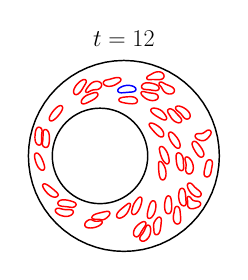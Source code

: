 \begin{tikzpicture}[scale=0.35]

\begin{axis}[
  xmin = -21,
  xmax = 21,
  ymin = -21,
  ymax = 21,
  scale only axis,
  axis equal image,
  hide axis,
  title = {\Huge$t=12$}
  ]

\addplot [mark=none,black,line width=1.5] table{
2.0e+01 0.0e+00
1.99e+01 1.96e+00
1.962e+01 3.902e+00
1.914e+01 5.806e+00
1.848e+01 7.654e+00
1.764e+01 9.428e+00
1.663e+01 1.111e+01
1.546e+01 1.269e+01
1.414e+01 1.414e+01
1.269e+01 1.546e+01
1.111e+01 1.663e+01
9.428e+00 1.764e+01
7.654e+00 1.848e+01
5.806e+00 1.914e+01
3.902e+00 1.962e+01
1.96e+00 1.99e+01
1.225e-15 2.0e+01
-1.96e+00 1.99e+01
-3.902e+00 1.962e+01
-5.806e+00 1.914e+01
-7.654e+00 1.848e+01
-9.428e+00 1.764e+01
-1.111e+01 1.663e+01
-1.269e+01 1.546e+01
-1.414e+01 1.414e+01
-1.546e+01 1.269e+01
-1.663e+01 1.111e+01
-1.764e+01 9.428e+00
-1.848e+01 7.654e+00
-1.914e+01 5.806e+00
-1.962e+01 3.902e+00
-1.99e+01 1.96e+00
-2.0e+01 2.449e-15
-1.99e+01 -1.96e+00
-1.962e+01 -3.902e+00
-1.914e+01 -5.806e+00
-1.848e+01 -7.654e+00
-1.764e+01 -9.428e+00
-1.663e+01 -1.111e+01
-1.546e+01 -1.269e+01
-1.414e+01 -1.414e+01
-1.269e+01 -1.546e+01
-1.111e+01 -1.663e+01
-9.428e+00 -1.764e+01
-7.654e+00 -1.848e+01
-5.806e+00 -1.914e+01
-3.902e+00 -1.962e+01
-1.96e+00 -1.99e+01
-3.674e-15 -2.0e+01
1.96e+00 -1.99e+01
3.902e+00 -1.962e+01
5.806e+00 -1.914e+01
7.654e+00 -1.848e+01
9.428e+00 -1.764e+01
1.111e+01 -1.663e+01
1.269e+01 -1.546e+01
1.414e+01 -1.414e+01
1.546e+01 -1.269e+01
1.663e+01 -1.111e+01
1.764e+01 -9.428e+00
1.848e+01 -7.654e+00
1.914e+01 -5.806e+00
1.962e+01 -3.902e+00
1.99e+01 -1.96e+00
2.0e+01 0.0e+00
};

\addplot [mark=none,black,line width=1.5] table{
5.0e+00 0.0e+00
4.952e+00 -9.802e-01
4.808e+00 -1.951e+00
4.569e+00 -2.903e+00
4.239e+00 -3.827e+00
3.819e+00 -4.714e+00
3.315e+00 -5.556e+00
2.73e+00 -6.344e+00
2.071e+00 -7.071e+00
1.344e+00 -7.73e+00
5.557e-01 -8.315e+00
-2.86e-01 -8.819e+00
-1.173e+00 -9.239e+00
-2.097e+00 -9.569e+00
-3.049e+00 -9.808e+00
-4.02e+00 -9.952e+00
-5.0e+00 -1.0e+01
-5.98e+00 -9.952e+00
-6.951e+00 -9.808e+00
-7.903e+00 -9.569e+00
-8.827e+00 -9.239e+00
-9.714e+00 -8.819e+00
-1.056e+01 -8.315e+00
-1.134e+01 -7.73e+00
-1.207e+01 -7.071e+00
-1.273e+01 -6.344e+00
-1.331e+01 -5.556e+00
-1.382e+01 -4.714e+00
-1.424e+01 -3.827e+00
-1.457e+01 -2.903e+00
-1.481e+01 -1.951e+00
-1.495e+01 -9.802e-01
-1.5e+01 -1.225e-15
-1.495e+01 9.802e-01
-1.481e+01 1.951e+00
-1.457e+01 2.903e+00
-1.424e+01 3.827e+00
-1.382e+01 4.714e+00
-1.331e+01 5.556e+00
-1.273e+01 6.344e+00
-1.207e+01 7.071e+00
-1.134e+01 7.73e+00
-1.056e+01 8.315e+00
-9.714e+00 8.819e+00
-8.827e+00 9.239e+00
-7.903e+00 9.569e+00
-6.951e+00 9.808e+00
-5.98e+00 9.952e+00
-5.0e+00 1.0e+01
-4.02e+00 9.952e+00
-3.049e+00 9.808e+00
-2.097e+00 9.569e+00
-1.173e+00 9.239e+00
-2.86e-01 8.819e+00
5.557e-01 8.315e+00
1.344e+00 7.73e+00
2.071e+00 7.071e+00
2.73e+00 6.344e+00
3.315e+00 5.556e+00
3.819e+00 4.714e+00
4.239e+00 3.827e+00
4.569e+00 2.903e+00
4.808e+00 1.951e+00
4.952e+00 9.802e-01
5.0e+00 0.0e+00
};

\addplot [mark=none,red,line width=1.5] table{
1.737e+01 3.548e+00
1.742e+01 3.586e+00
1.748e+01 3.641e+00
1.755e+01 3.713e+00
1.764e+01 3.8e+00
1.773e+01 3.898e+00
1.782e+01 4.004e+00
1.791e+01 4.116e+00
1.8e+01 4.234e+00
1.809e+01 4.36e+00
1.817e+01 4.494e+00
1.823e+01 4.637e+00
1.826e+01 4.788e+00
1.827e+01 4.945e+00
1.823e+01 5.098e+00
1.815e+01 5.235e+00
1.804e+01 5.34e+00
1.789e+01 5.401e+00
1.774e+01 5.417e+00
1.758e+01 5.392e+00
1.743e+01 5.335e+00
1.73e+01 5.257e+00
1.717e+01 5.168e+00
1.705e+01 5.074e+00
1.693e+01 4.981e+00
1.681e+01 4.896e+00
1.668e+01 4.821e+00
1.655e+01 4.761e+00
1.643e+01 4.717e+00
1.631e+01 4.688e+00
1.621e+01 4.671e+00
1.613e+01 4.662e+00
1.607e+01 4.659e+00
1.601e+01 4.657e+00
1.593e+01 4.657e+00
1.583e+01 4.66e+00
1.571e+01 4.664e+00
1.557e+01 4.664e+00
1.543e+01 4.653e+00
1.529e+01 4.621e+00
1.516e+01 4.558e+00
1.504e+01 4.458e+00
1.496e+01 4.326e+00
1.494e+01 4.174e+00
1.495e+01 4.019e+00
1.501e+01 3.874e+00
1.511e+01 3.747e+00
1.522e+01 3.637e+00
1.535e+01 3.545e+00
1.548e+01 3.466e+00
1.563e+01 3.397e+00
1.577e+01 3.337e+00
1.592e+01 3.287e+00
1.607e+01 3.245e+00
1.623e+01 3.214e+00
1.638e+01 3.197e+00
1.653e+01 3.195e+00
1.668e+01 3.209e+00
1.682e+01 3.24e+00
1.695e+01 3.285e+00
1.707e+01 3.341e+00
1.718e+01 3.403e+00
1.726e+01 3.461e+00
1.733e+01 3.511e+00
1.737e+01 3.548e+00
};

\addplot [mark=none,red,line width=1.5] table{
-8.443e+00 1.445e+01
-8.412e+00 1.45e+01
-8.37e+00 1.457e+01
-8.316e+00 1.466e+01
-8.252e+00 1.476e+01
-8.183e+00 1.487e+01
-8.109e+00 1.499e+01
-8.036e+00 1.512e+01
-7.968e+00 1.525e+01
-7.911e+00 1.54e+01
-7.877e+00 1.555e+01
-7.883e+00 1.57e+01
-7.944e+00 1.585e+01
-8.06e+00 1.595e+01
-8.209e+00 1.6e+01
-8.366e+00 1.6e+01
-8.521e+00 1.597e+01
-8.669e+00 1.591e+01
-8.811e+00 1.584e+01
-8.947e+00 1.576e+01
-9.078e+00 1.567e+01
-9.204e+00 1.558e+01
-9.326e+00 1.548e+01
-9.442e+00 1.537e+01
-9.553e+00 1.527e+01
-9.659e+00 1.516e+01
-9.759e+00 1.505e+01
-9.852e+00 1.494e+01
-9.936e+00 1.484e+01
-1.001e+01 1.474e+01
-1.007e+01 1.466e+01
-1.012e+01 1.459e+01
-1.015e+01 1.454e+01
-1.018e+01 1.449e+01
-1.022e+01 1.442e+01
-1.028e+01 1.433e+01
-1.033e+01 1.422e+01
-1.038e+01 1.41e+01
-1.044e+01 1.396e+01
-1.048e+01 1.382e+01
-1.051e+01 1.368e+01
-1.053e+01 1.352e+01
-1.052e+01 1.337e+01
-1.05e+01 1.321e+01
-1.043e+01 1.307e+01
-1.033e+01 1.295e+01
-1.02e+01 1.287e+01
-1.004e+01 1.284e+01
-9.885e+00 1.286e+01
-9.735e+00 1.291e+01
-9.596e+00 1.298e+01
-9.467e+00 1.308e+01
-9.347e+00 1.318e+01
-9.234e+00 1.329e+01
-9.128e+00 1.34e+01
-9.029e+00 1.352e+01
-8.937e+00 1.365e+01
-8.851e+00 1.377e+01
-8.772e+00 1.389e+01
-8.697e+00 1.401e+01
-8.629e+00 1.413e+01
-8.567e+00 1.423e+01
-8.514e+00 1.433e+01
-8.473e+00 1.44e+01
-8.443e+00 1.445e+01
};

\addplot [mark=none,red,line width=1.5] table{
-6.917e+00 1.366e+01
-6.863e+00 1.369e+01
-6.787e+00 1.371e+01
-6.688e+00 1.375e+01
-6.57e+00 1.379e+01
-6.44e+00 1.382e+01
-6.301e+00 1.384e+01
-6.155e+00 1.386e+01
-6.005e+00 1.387e+01
-5.851e+00 1.388e+01
-5.697e+00 1.389e+01
-5.542e+00 1.392e+01
-5.389e+00 1.396e+01
-5.243e+00 1.402e+01
-5.106e+00 1.41e+01
-4.982e+00 1.42e+01
-4.874e+00 1.432e+01
-4.783e+00 1.445e+01
-4.715e+00 1.46e+01
-4.675e+00 1.475e+01
-4.668e+00 1.491e+01
-4.698e+00 1.506e+01
-4.765e+00 1.521e+01
-4.862e+00 1.533e+01
-4.981e+00 1.543e+01
-5.113e+00 1.55e+01
-5.251e+00 1.556e+01
-5.389e+00 1.559e+01
-5.523e+00 1.562e+01
-5.646e+00 1.562e+01
-5.753e+00 1.562e+01
-5.835e+00 1.562e+01
-5.894e+00 1.561e+01
-5.952e+00 1.56e+01
-6.033e+00 1.558e+01
-6.135e+00 1.556e+01
-6.253e+00 1.552e+01
-6.378e+00 1.548e+01
-6.508e+00 1.542e+01
-6.636e+00 1.534e+01
-6.762e+00 1.526e+01
-6.883e+00 1.517e+01
-6.999e+00 1.506e+01
-7.109e+00 1.495e+01
-7.215e+00 1.483e+01
-7.317e+00 1.471e+01
-7.416e+00 1.458e+01
-7.513e+00 1.446e+01
-7.608e+00 1.433e+01
-7.701e+00 1.42e+01
-7.791e+00 1.406e+01
-7.876e+00 1.393e+01
-7.949e+00 1.379e+01
-7.998e+00 1.364e+01
-7.996e+00 1.348e+01
-7.916e+00 1.335e+01
-7.776e+00 1.329e+01
-7.626e+00 1.331e+01
-7.49e+00 1.336e+01
-7.364e+00 1.343e+01
-7.247e+00 1.349e+01
-7.139e+00 1.355e+01
-7.045e+00 1.36e+01
-6.971e+00 1.364e+01
-6.917e+00 1.366e+01
};

\addplot [mark=none,red,line width=1.5] table{
8.262e+00 1.369e+01
8.296e+00 1.365e+01
8.345e+00 1.358e+01
8.412e+00 1.35e+01
8.497e+00 1.342e+01
8.597e+00 1.333e+01
8.711e+00 1.325e+01
8.836e+00 1.317e+01
8.97e+00 1.311e+01
9.113e+00 1.305e+01
9.261e+00 1.301e+01
9.414e+00 1.298e+01
9.569e+00 1.297e+01
9.727e+00 1.297e+01
9.883e+00 1.299e+01
1.004e+01 1.303e+01
1.018e+01 1.309e+01
1.032e+01 1.317e+01
1.043e+01 1.328e+01
1.052e+01 1.342e+01
1.057e+01 1.356e+01
1.058e+01 1.372e+01
1.056e+01 1.387e+01
1.051e+01 1.401e+01
1.042e+01 1.414e+01
1.032e+01 1.425e+01
1.021e+01 1.435e+01
1.01e+01 1.443e+01
9.982e+00 1.45e+01
9.875e+00 1.455e+01
9.781e+00 1.46e+01
9.707e+00 1.463e+01
9.653e+00 1.465e+01
9.6e+00 1.468e+01
9.524e+00 1.471e+01
9.428e+00 1.475e+01
9.316e+00 1.479e+01
9.193e+00 1.484e+01
9.063e+00 1.489e+01
8.929e+00 1.495e+01
8.793e+00 1.501e+01
8.656e+00 1.508e+01
8.52e+00 1.515e+01
8.385e+00 1.523e+01
8.249e+00 1.531e+01
8.111e+00 1.538e+01
7.964e+00 1.544e+01
7.81e+00 1.547e+01
7.652e+00 1.546e+01
7.509e+00 1.54e+01
7.406e+00 1.528e+01
7.369e+00 1.513e+01
7.398e+00 1.498e+01
7.475e+00 1.484e+01
7.575e+00 1.472e+01
7.681e+00 1.461e+01
7.783e+00 1.45e+01
7.873e+00 1.438e+01
7.951e+00 1.425e+01
8.019e+00 1.413e+01
8.08e+00 1.401e+01
8.136e+00 1.39e+01
8.187e+00 1.381e+01
8.23e+00 1.374e+01
8.262e+00 1.369e+01
};

\addplot [mark=none,red,line width=1.5] table{
-1.433e+01 -1.158e+01
-1.431e+01 -1.164e+01
-1.427e+01 -1.172e+01
-1.421e+01 -1.181e+01
-1.413e+01 -1.19e+01
-1.403e+01 -1.199e+01
-1.392e+01 -1.208e+01
-1.38e+01 -1.217e+01
-1.367e+01 -1.225e+01
-1.353e+01 -1.232e+01
-1.339e+01 -1.239e+01
-1.324e+01 -1.245e+01
-1.309e+01 -1.251e+01
-1.294e+01 -1.255e+01
-1.278e+01 -1.259e+01
-1.262e+01 -1.262e+01
-1.246e+01 -1.265e+01
-1.23e+01 -1.266e+01
-1.214e+01 -1.267e+01
-1.198e+01 -1.267e+01
-1.182e+01 -1.265e+01
-1.167e+01 -1.263e+01
-1.151e+01 -1.259e+01
-1.137e+01 -1.254e+01
-1.122e+01 -1.248e+01
-1.109e+01 -1.241e+01
-1.096e+01 -1.233e+01
-1.085e+01 -1.224e+01
-1.076e+01 -1.214e+01
-1.069e+01 -1.203e+01
-1.064e+01 -1.194e+01
-1.061e+01 -1.186e+01
-1.06e+01 -1.18e+01
-1.06e+01 -1.174e+01
-1.061e+01 -1.166e+01
-1.064e+01 -1.156e+01
-1.071e+01 -1.146e+01
-1.082e+01 -1.137e+01
-1.095e+01 -1.132e+01
-1.109e+01 -1.129e+01
-1.125e+01 -1.127e+01
-1.14e+01 -1.127e+01
-1.156e+01 -1.127e+01
-1.172e+01 -1.126e+01
-1.188e+01 -1.126e+01
-1.204e+01 -1.126e+01
-1.22e+01 -1.125e+01
-1.237e+01 -1.123e+01
-1.253e+01 -1.121e+01
-1.269e+01 -1.119e+01
-1.285e+01 -1.116e+01
-1.301e+01 -1.112e+01
-1.317e+01 -1.108e+01
-1.332e+01 -1.104e+01
-1.348e+01 -1.1e+01
-1.363e+01 -1.097e+01
-1.379e+01 -1.096e+01
-1.394e+01 -1.098e+01
-1.408e+01 -1.103e+01
-1.42e+01 -1.111e+01
-1.429e+01 -1.121e+01
-1.434e+01 -1.133e+01
-1.435e+01 -1.144e+01
-1.434e+01 -1.152e+01
-1.433e+01 -1.158e+01
};

\addplot [mark=none,red,line width=1.5] table{
1.317e+01 -2.189e-01
1.311e+01 -2.25e-01
1.303e+01 -2.479e-01
1.294e+01 -3.018e-01
1.286e+01 -3.942e-01
1.281e+01 -5.18e-01
1.28e+01 -6.581e-01
1.282e+01 -8.029e-01
1.286e+01 -9.487e-01
1.29e+01 -1.096e+00
1.294e+01 -1.245e+00
1.297e+01 -1.397e+00
1.3e+01 -1.551e+00
1.302e+01 -1.707e+00
1.303e+01 -1.865e+00
1.303e+01 -2.023e+00
1.302e+01 -2.182e+00
1.301e+01 -2.34e+00
1.299e+01 -2.497e+00
1.297e+01 -2.654e+00
1.296e+01 -2.811e+00
1.296e+01 -2.968e+00
1.297e+01 -3.123e+00
1.302e+01 -3.272e+00
1.308e+01 -3.41e+00
1.317e+01 -3.533e+00
1.327e+01 -3.635e+00
1.339e+01 -3.712e+00
1.351e+01 -3.76e+00
1.363e+01 -3.782e+00
1.373e+01 -3.781e+00
1.381e+01 -3.769e+00
1.387e+01 -3.754e+00
1.393e+01 -3.734e+00
1.4e+01 -3.699e+00
1.409e+01 -3.642e+00
1.418e+01 -3.562e+00
1.426e+01 -3.462e+00
1.434e+01 -3.344e+00
1.44e+01 -3.213e+00
1.446e+01 -3.072e+00
1.45e+01 -2.925e+00
1.452e+01 -2.774e+00
1.454e+01 -2.619e+00
1.454e+01 -2.462e+00
1.454e+01 -2.305e+00
1.452e+01 -2.148e+00
1.45e+01 -1.992e+00
1.447e+01 -1.837e+00
1.442e+01 -1.684e+00
1.438e+01 -1.533e+00
1.432e+01 -1.386e+00
1.425e+01 -1.243e+00
1.418e+01 -1.104e+00
1.41e+01 -9.704e-01
1.401e+01 -8.42e-01
1.392e+01 -7.2e-01
1.382e+01 -6.054e-01
1.372e+01 -4.999e-01
1.362e+01 -4.062e-01
1.351e+01 -3.283e-01
1.34e+01 -2.704e-01
1.33e+01 -2.354e-01
1.322e+01 -2.209e-01
1.317e+01 -2.189e-01
};

\addplot [mark=none,red,line width=1.5] table{
8.112e+00 1.617e+01
8.159e+00 1.62e+01
8.22e+00 1.626e+01
8.288e+00 1.634e+01
8.35e+00 1.644e+01
8.395e+00 1.656e+01
8.413e+00 1.67e+01
8.402e+00 1.685e+01
8.36e+00 1.699e+01
8.291e+00 1.713e+01
8.197e+00 1.725e+01
8.084e+00 1.736e+01
7.956e+00 1.744e+01
7.816e+00 1.752e+01
7.668e+00 1.757e+01
7.515e+00 1.761e+01
7.358e+00 1.763e+01
7.2e+00 1.763e+01
7.042e+00 1.762e+01
6.886e+00 1.76e+01
6.733e+00 1.757e+01
6.583e+00 1.752e+01
6.437e+00 1.747e+01
6.296e+00 1.741e+01
6.159e+00 1.734e+01
6.026e+00 1.727e+01
5.898e+00 1.72e+01
5.775e+00 1.713e+01
5.659e+00 1.707e+01
5.552e+00 1.701e+01
5.46e+00 1.696e+01
5.388e+00 1.692e+01
5.336e+00 1.69e+01
5.285e+00 1.687e+01
5.213e+00 1.683e+01
5.124e+00 1.678e+01
5.024e+00 1.671e+01
4.925e+00 1.662e+01
4.843e+00 1.651e+01
4.799e+00 1.637e+01
4.815e+00 1.622e+01
4.896e+00 1.609e+01
5.024e+00 1.601e+01
5.174e+00 1.597e+01
5.33e+00 1.596e+01
5.488e+00 1.597e+01
5.645e+00 1.598e+01
5.802e+00 1.6e+01
5.96e+00 1.601e+01
6.119e+00 1.601e+01
6.277e+00 1.601e+01
6.434e+00 1.6e+01
6.591e+00 1.6e+01
6.748e+00 1.599e+01
6.903e+00 1.599e+01
7.057e+00 1.598e+01
7.21e+00 1.598e+01
7.359e+00 1.599e+01
7.505e+00 1.599e+01
7.645e+00 1.601e+01
7.776e+00 1.603e+01
7.893e+00 1.606e+01
7.99e+00 1.61e+01
8.062e+00 1.614e+01
8.112e+00 1.617e+01
};

\addplot [mark=none,red,line width=1.5] table{
9.372e+00 4.374e+00
9.38e+00 4.315e+00
9.395e+00 4.234e+00
9.418e+00 4.132e+00
9.449e+00 4.013e+00
9.486e+00 3.885e+00
9.53e+00 3.749e+00
9.579e+00 3.612e+00
9.637e+00 3.473e+00
9.701e+00 3.334e+00
9.772e+00 3.196e+00
9.85e+00 3.061e+00
9.933e+00 2.927e+00
1.002e+01 2.795e+00
1.011e+01 2.666e+00
1.021e+01 2.538e+00
1.031e+01 2.412e+00
1.041e+01 2.288e+00
1.052e+01 2.166e+00
1.062e+01 2.048e+00
1.074e+01 1.932e+00
1.085e+01 1.825e+00
1.098e+01 1.728e+00
1.112e+01 1.65e+00
1.126e+01 1.604e+00
1.141e+01 1.605e+00
1.155e+01 1.656e+00
1.166e+01 1.751e+00
1.173e+01 1.865e+00
1.176e+01 1.982e+00
1.178e+01 2.086e+00
1.178e+01 2.168e+00
1.178e+01 2.227e+00
1.178e+01 2.286e+00
1.177e+01 2.367e+00
1.175e+01 2.47e+00
1.173e+01 2.59e+00
1.169e+01 2.719e+00
1.165e+01 2.853e+00
1.16e+01 2.99e+00
1.154e+01 3.129e+00
1.147e+01 3.267e+00
1.14e+01 3.404e+00
1.132e+01 3.54e+00
1.123e+01 3.673e+00
1.115e+01 3.804e+00
1.105e+01 3.932e+00
1.095e+01 4.057e+00
1.085e+01 4.18e+00
1.074e+01 4.3e+00
1.064e+01 4.418e+00
1.052e+01 4.533e+00
1.041e+01 4.644e+00
1.029e+01 4.749e+00
1.016e+01 4.843e+00
1.003e+01 4.921e+00
9.882e+00 4.971e+00
9.73e+00 4.98e+00
9.589e+00 4.939e+00
9.476e+00 4.852e+00
9.406e+00 4.738e+00
9.372e+00 4.62e+00
9.363e+00 4.515e+00
9.366e+00 4.433e+00
9.372e+00 4.374e+00
};

\addplot [mark=none,red,line width=1.5] table{
2.896e+00 -8.936e+00
2.854e+00 -8.98e+00
2.799e+00 -9.042e+00
2.728e+00 -9.125e+00
2.648e+00 -9.224e+00
2.562e+00 -9.335e+00
2.475e+00 -9.455e+00
2.387e+00 -9.581e+00
2.302e+00 -9.713e+00
2.22e+00 -9.85e+00
2.143e+00 -9.991e+00
2.072e+00 -1.014e+01
2.009e+00 -1.028e+01
1.951e+00 -1.043e+01
1.899e+00 -1.059e+01
1.851e+00 -1.074e+01
1.805e+00 -1.09e+01
1.761e+00 -1.105e+01
1.72e+00 -1.121e+01
1.682e+00 -1.137e+01
1.652e+00 -1.153e+01
1.633e+00 -1.169e+01
1.635e+00 -1.185e+01
1.668e+00 -1.201e+01
1.744e+00 -1.214e+01
1.862e+00 -1.224e+01
2.005e+00 -1.228e+01
2.148e+00 -1.227e+01
2.277e+00 -1.223e+01
2.387e+00 -1.218e+01
2.476e+00 -1.212e+01
2.541e+00 -1.207e+01
2.587e+00 -1.203e+01
2.631e+00 -1.199e+01
2.691e+00 -1.193e+01
2.763e+00 -1.185e+01
2.844e+00 -1.175e+01
2.927e+00 -1.164e+01
3.009e+00 -1.152e+01
3.087e+00 -1.139e+01
3.161e+00 -1.125e+01
3.231e+00 -1.111e+01
3.298e+00 -1.097e+01
3.36e+00 -1.082e+01
3.419e+00 -1.067e+01
3.475e+00 -1.052e+01
3.528e+00 -1.037e+01
3.578e+00 -1.021e+01
3.625e+00 -1.005e+01
3.668e+00 -9.896e+00
3.707e+00 -9.737e+00
3.741e+00 -9.577e+00
3.768e+00 -9.415e+00
3.784e+00 -9.254e+00
3.784e+00 -9.092e+00
3.759e+00 -8.934e+00
3.698e+00 -8.789e+00
3.591e+00 -8.678e+00
3.45e+00 -8.626e+00
3.306e+00 -8.64e+00
3.181e+00 -8.694e+00
3.078e+00 -8.766e+00
2.997e+00 -8.835e+00
2.937e+00 -8.893e+00
2.896e+00 -8.936e+00
};

\addplot [mark=none,red,line width=1.5] table{
1.301e+01 -9.379e+00
1.3e+01 -9.321e+00
1.3e+01 -9.241e+00
1.298e+01 -9.137e+00
1.298e+01 -9.017e+00
1.297e+01 -8.884e+00
1.297e+01 -8.744e+00
1.296e+01 -8.598e+00
1.295e+01 -8.449e+00
1.294e+01 -8.297e+00
1.292e+01 -8.144e+00
1.29e+01 -7.99e+00
1.288e+01 -7.835e+00
1.285e+01 -7.681e+00
1.281e+01 -7.527e+00
1.277e+01 -7.375e+00
1.272e+01 -7.226e+00
1.264e+01 -7.085e+00
1.255e+01 -6.959e+00
1.243e+01 -6.858e+00
1.228e+01 -6.796e+00
1.213e+01 -6.787e+00
1.198e+01 -6.831e+00
1.185e+01 -6.92e+00
1.176e+01 -7.036e+00
1.169e+01 -7.168e+00
1.163e+01 -7.304e+00
1.16e+01 -7.439e+00
1.157e+01 -7.569e+00
1.155e+01 -7.689e+00
1.153e+01 -7.791e+00
1.152e+01 -7.872e+00
1.151e+01 -7.93e+00
1.151e+01 -7.988e+00
1.15e+01 -8.069e+00
1.149e+01 -8.173e+00
1.149e+01 -8.294e+00
1.148e+01 -8.426e+00
1.149e+01 -8.567e+00
1.149e+01 -8.712e+00
1.151e+01 -8.861e+00
1.153e+01 -9.012e+00
1.155e+01 -9.164e+00
1.159e+01 -9.316e+00
1.163e+01 -9.467e+00
1.167e+01 -9.616e+00
1.173e+01 -9.763e+00
1.18e+01 -9.905e+00
1.188e+01 -1.004e+01
1.198e+01 -1.017e+01
1.209e+01 -1.028e+01
1.222e+01 -1.037e+01
1.236e+01 -1.043e+01
1.252e+01 -1.046e+01
1.267e+01 -1.044e+01
1.281e+01 -1.038e+01
1.292e+01 -1.028e+01
1.3e+01 -1.015e+01
1.304e+01 -1.001e+01
1.306e+01 -9.874e+00
1.306e+01 -9.741e+00
1.304e+01 -9.62e+00
1.303e+01 -9.518e+00
1.302e+01 -9.437e+00
1.301e+01 -9.379e+00
};

\addplot [mark=none,red,line width=1.5] table{
-1.433e+01 9.921e+00
-1.437e+01 9.879e+00
-1.443e+01 9.82e+00
-1.45e+01 9.743e+00
-1.458e+01 9.65e+00
-1.467e+01 9.547e+00
-1.476e+01 9.435e+00
-1.486e+01 9.318e+00
-1.495e+01 9.195e+00
-1.504e+01 9.067e+00
-1.513e+01 8.937e+00
-1.522e+01 8.803e+00
-1.53e+01 8.665e+00
-1.538e+01 8.525e+00
-1.546e+01 8.38e+00
-1.552e+01 8.231e+00
-1.558e+01 8.077e+00
-1.562e+01 7.918e+00
-1.563e+01 7.755e+00
-1.56e+01 7.596e+00
-1.552e+01 7.457e+00
-1.539e+01 7.366e+00
-1.523e+01 7.334e+00
-1.508e+01 7.354e+00
-1.493e+01 7.407e+00
-1.479e+01 7.478e+00
-1.467e+01 7.559e+00
-1.455e+01 7.644e+00
-1.444e+01 7.728e+00
-1.435e+01 7.808e+00
-1.427e+01 7.879e+00
-1.421e+01 7.936e+00
-1.417e+01 7.977e+00
-1.412e+01 8.019e+00
-1.406e+01 8.078e+00
-1.399e+01 8.156e+00
-1.39e+01 8.248e+00
-1.381e+01 8.351e+00
-1.372e+01 8.463e+00
-1.362e+01 8.579e+00
-1.353e+01 8.701e+00
-1.343e+01 8.826e+00
-1.334e+01 8.955e+00
-1.325e+01 9.087e+00
-1.316e+01 9.222e+00
-1.308e+01 9.361e+00
-1.3e+01 9.504e+00
-1.294e+01 9.652e+00
-1.288e+01 9.805e+00
-1.284e+01 9.964e+00
-1.283e+01 1.013e+01
-1.287e+01 1.028e+01
-1.296e+01 1.042e+01
-1.309e+01 1.05e+01
-1.325e+01 1.053e+01
-1.341e+01 1.052e+01
-1.355e+01 1.047e+01
-1.369e+01 1.04e+01
-1.382e+01 1.033e+01
-1.394e+01 1.025e+01
-1.405e+01 1.017e+01
-1.414e+01 1.009e+01
-1.422e+01 1.002e+01
-1.428e+01 9.962e+00
-1.433e+01 9.921e+00
};

\addplot [mark=none,red,line width=1.5] table{
1.23e+01 1.021e+01
1.224e+01 1.023e+01
1.217e+01 1.026e+01
1.207e+01 1.03e+01
1.196e+01 1.034e+01
1.183e+01 1.038e+01
1.17e+01 1.042e+01
1.155e+01 1.045e+01
1.14e+01 1.046e+01
1.125e+01 1.045e+01
1.11e+01 1.041e+01
1.097e+01 1.032e+01
1.087e+01 1.02e+01
1.083e+01 1.005e+01
1.085e+01 9.894e+00
1.092e+01 9.751e+00
1.102e+01 9.627e+00
1.113e+01 9.517e+00
1.125e+01 9.417e+00
1.138e+01 9.32e+00
1.15e+01 9.224e+00
1.163e+01 9.124e+00
1.174e+01 9.021e+00
1.185e+01 8.913e+00
1.196e+01 8.803e+00
1.206e+01 8.689e+00
1.215e+01 8.575e+00
1.224e+01 8.462e+00
1.232e+01 8.355e+00
1.239e+01 8.256e+00
1.246e+01 8.174e+00
1.251e+01 8.111e+00
1.255e+01 8.067e+00
1.259e+01 8.024e+00
1.265e+01 7.968e+00
1.273e+01 7.901e+00
1.283e+01 7.833e+00
1.294e+01 7.774e+00
1.308e+01 7.733e+00
1.323e+01 7.716e+00
1.337e+01 7.731e+00
1.352e+01 7.779e+00
1.365e+01 7.862e+00
1.375e+01 7.974e+00
1.383e+01 8.111e+00
1.388e+01 8.261e+00
1.389e+01 8.418e+00
1.387e+01 8.575e+00
1.384e+01 8.729e+00
1.378e+01 8.876e+00
1.371e+01 9.017e+00
1.362e+01 9.15e+00
1.353e+01 9.277e+00
1.343e+01 9.396e+00
1.332e+01 9.509e+00
1.321e+01 9.615e+00
1.309e+01 9.714e+00
1.297e+01 9.806e+00
1.285e+01 9.892e+00
1.274e+01 9.97e+00
1.262e+01 1.004e+01
1.252e+01 1.01e+01
1.242e+01 1.015e+01
1.235e+01 1.018e+01
1.23e+01 1.021e+01
};

\addplot [mark=none,red,line width=1.5] table{
5.559e+00 1.319e+01
5.5e+00 1.319e+01
5.419e+00 1.32e+01
5.315e+00 1.322e+01
5.194e+00 1.324e+01
5.06e+00 1.326e+01
4.92e+00 1.329e+01
4.776e+00 1.333e+01
4.629e+00 1.336e+01
4.481e+00 1.34e+01
4.331e+00 1.344e+01
4.178e+00 1.348e+01
4.021e+00 1.35e+01
3.863e+00 1.348e+01
3.722e+00 1.341e+01
3.626e+00 1.329e+01
3.601e+00 1.313e+01
3.638e+00 1.298e+01
3.714e+00 1.284e+01
3.809e+00 1.271e+01
3.915e+00 1.259e+01
4.026e+00 1.248e+01
4.141e+00 1.237e+01
4.258e+00 1.227e+01
4.379e+00 1.218e+01
4.501e+00 1.209e+01
4.625e+00 1.201e+01
4.747e+00 1.194e+01
4.866e+00 1.188e+01
4.976e+00 1.183e+01
5.073e+00 1.179e+01
5.149e+00 1.176e+01
5.205e+00 1.174e+01
5.261e+00 1.172e+01
5.339e+00 1.17e+01
5.44e+00 1.167e+01
5.561e+00 1.164e+01
5.693e+00 1.162e+01
5.835e+00 1.16e+01
5.982e+00 1.16e+01
6.133e+00 1.16e+01
6.285e+00 1.161e+01
6.438e+00 1.164e+01
6.588e+00 1.168e+01
6.735e+00 1.173e+01
6.872e+00 1.181e+01
6.996e+00 1.191e+01
7.096e+00 1.203e+01
7.165e+00 1.217e+01
7.193e+00 1.233e+01
7.177e+00 1.248e+01
7.118e+00 1.263e+01
7.025e+00 1.276e+01
6.907e+00 1.286e+01
6.774e+00 1.294e+01
6.632e+00 1.3e+01
6.487e+00 1.305e+01
6.34e+00 1.308e+01
6.196e+00 1.311e+01
6.056e+00 1.313e+01
5.924e+00 1.314e+01
5.802e+00 1.316e+01
5.699e+00 1.317e+01
5.617e+00 1.318e+01
5.559e+00 1.319e+01
};

\addplot [mark=none,red,line width=1.5] table{
-1.637e+01 5.521e+00
-1.643e+01 5.528e+00
-1.651e+01 5.525e+00
-1.661e+01 5.498e+00
-1.671e+01 5.435e+00
-1.681e+01 5.333e+00
-1.687e+01 5.206e+00
-1.691e+01 5.062e+00
-1.692e+01 4.911e+00
-1.693e+01 4.757e+00
-1.693e+01 4.601e+00
-1.693e+01 4.443e+00
-1.693e+01 4.285e+00
-1.694e+01 4.126e+00
-1.694e+01 3.966e+00
-1.695e+01 3.804e+00
-1.696e+01 3.642e+00
-1.697e+01 3.479e+00
-1.698e+01 3.318e+00
-1.701e+01 3.158e+00
-1.703e+01 2.998e+00
-1.706e+01 2.838e+00
-1.708e+01 2.679e+00
-1.709e+01 2.52e+00
-1.707e+01 2.365e+00
-1.702e+01 2.221e+00
-1.694e+01 2.094e+00
-1.685e+01 1.986e+00
-1.674e+01 1.903e+00
-1.663e+01 1.843e+00
-1.653e+01 1.807e+00
-1.645e+01 1.789e+00
-1.639e+01 1.783e+00
-1.633e+01 1.783e+00
-1.625e+01 1.793e+00
-1.615e+01 1.824e+00
-1.604e+01 1.883e+00
-1.594e+01 1.973e+00
-1.585e+01 2.088e+00
-1.579e+01 2.219e+00
-1.574e+01 2.362e+00
-1.57e+01 2.511e+00
-1.567e+01 2.665e+00
-1.565e+01 2.821e+00
-1.563e+01 2.979e+00
-1.562e+01 3.137e+00
-1.561e+01 3.296e+00
-1.56e+01 3.455e+00
-1.56e+01 3.615e+00
-1.559e+01 3.774e+00
-1.56e+01 3.934e+00
-1.56e+01 4.093e+00
-1.562e+01 4.252e+00
-1.564e+01 4.408e+00
-1.567e+01 4.563e+00
-1.57e+01 4.714e+00
-1.575e+01 4.86e+00
-1.581e+01 4.999e+00
-1.588e+01 5.13e+00
-1.596e+01 5.246e+00
-1.605e+01 5.346e+00
-1.614e+01 5.424e+00
-1.623e+01 5.477e+00
-1.631e+01 5.507e+00
-1.637e+01 5.521e+00
};

\addplot [mark=none,red,line width=1.5] table{
8.23e-01 1.239e+01
7.634e-01 1.238e+01
6.803e-01 1.238e+01
5.739e-01 1.237e+01
4.497e-01 1.236e+01
3.142e-01 1.234e+01
1.708e-01 1.233e+01
2.277e-02 1.231e+01
-1.289e-01 1.229e+01
-2.824e-01 1.226e+01
-4.368e-01 1.223e+01
-5.9e-01 1.219e+01
-7.386e-01 1.213e+01
-8.749e-01 1.204e+01
-9.837e-01 1.192e+01
-1.038e+00 1.177e+01
-1.016e+00 1.161e+01
-9.253e-01 1.148e+01
-7.963e-01 1.139e+01
-6.511e-01 1.132e+01
-5.003e-01 1.126e+01
-3.471e-01 1.121e+01
-1.936e-01 1.117e+01
-4.018e-02 1.114e+01
1.118e-01 1.111e+01
2.622e-01 1.108e+01
4.092e-01 1.105e+01
5.521e-01 1.103e+01
6.875e-01 1.101e+01
8.123e-01 1.099e+01
9.195e-01 1.098e+01
1.003e+00 1.097e+01
1.063e+00 1.096e+01
1.123e+00 1.095e+01
1.206e+00 1.095e+01
1.312e+00 1.094e+01
1.437e+00 1.093e+01
1.573e+00 1.093e+01
1.717e+00 1.092e+01
1.867e+00 1.093e+01
2.021e+00 1.094e+01
2.175e+00 1.096e+01
2.33e+00 1.099e+01
2.479e+00 1.105e+01
2.617e+00 1.113e+01
2.731e+00 1.125e+01
2.805e+00 1.139e+01
2.828e+00 1.155e+01
2.8e+00 1.171e+01
2.731e+00 1.185e+01
2.634e+00 1.198e+01
2.515e+00 1.209e+01
2.383e+00 1.218e+01
2.241e+00 1.226e+01
2.092e+00 1.231e+01
1.939e+00 1.235e+01
1.785e+00 1.238e+01
1.633e+00 1.24e+01
1.483e+00 1.24e+01
1.338e+00 1.24e+01
1.201e+00 1.24e+01
1.075e+00 1.24e+01
9.671e-01 1.239e+01
8.831e-01 1.239e+01
8.23e-01 1.239e+01
};

\addplot [mark=none,red,line width=1.5] table{
1.138e+01 6.947e+00
1.144e+01 6.941e+00
1.152e+01 6.939e+00
1.162e+01 6.948e+00
1.174e+01 6.978e+00
1.186e+01 7.035e+00
1.197e+01 7.125e+00
1.205e+01 7.247e+00
1.209e+01 7.39e+00
1.209e+01 7.542e+00
1.205e+01 7.691e+00
1.198e+01 7.831e+00
1.19e+01 7.962e+00
1.18e+01 8.085e+00
1.169e+01 8.203e+00
1.159e+01 8.318e+00
1.147e+01 8.433e+00
1.137e+01 8.546e+00
1.125e+01 8.661e+00
1.115e+01 8.777e+00
1.104e+01 8.894e+00
1.094e+01 9.011e+00
1.083e+01 9.129e+00
1.073e+01 9.245e+00
1.062e+01 9.357e+00
1.052e+01 9.463e+00
1.041e+01 9.559e+00
1.029e+01 9.643e+00
1.018e+01 9.713e+00
1.007e+01 9.767e+00
9.971e+00 9.805e+00
9.892e+00 9.828e+00
9.835e+00 9.841e+00
9.777e+00 9.85e+00
9.696e+00 9.857e+00
9.591e+00 9.853e+00
9.472e+00 9.828e+00
9.352e+00 9.77e+00
9.25e+00 9.673e+00
9.185e+00 9.542e+00
9.167e+00 9.393e+00
9.194e+00 9.242e+00
9.25e+00 9.098e+00
9.323e+00 8.96e+00
9.404e+00 8.825e+00
9.487e+00 8.691e+00
9.569e+00 8.556e+00
9.65e+00 8.419e+00
9.731e+00 8.283e+00
9.814e+00 8.148e+00
9.9e+00 8.015e+00
9.992e+00 7.886e+00
1.009e+01 7.762e+00
1.019e+01 7.643e+00
1.03e+01 7.532e+00
1.042e+01 7.427e+00
1.053e+01 7.331e+00
1.066e+01 7.243e+00
1.078e+01 7.165e+00
1.091e+01 7.098e+00
1.103e+01 7.043e+00
1.114e+01 7.001e+00
1.124e+01 6.972e+00
1.132e+01 6.955e+00
1.138e+01 6.947e+00
};

\addplot [mark=none,red,line width=1.5] table{
-7.551e+00 1.28e+01
-7.607e+00 1.277e+01
-7.683e+00 1.274e+01
-7.779e+00 1.27e+01
-7.889e+00 1.264e+01
-8.005e+00 1.256e+01
-8.123e+00 1.248e+01
-8.241e+00 1.239e+01
-8.357e+00 1.229e+01
-8.469e+00 1.218e+01
-8.575e+00 1.206e+01
-8.674e+00 1.194e+01
-8.762e+00 1.18e+01
-8.837e+00 1.166e+01
-8.892e+00 1.151e+01
-8.918e+00 1.135e+01
-8.902e+00 1.118e+01
-8.828e+00 1.104e+01
-8.701e+00 1.094e+01
-8.544e+00 1.09e+01
-8.383e+00 1.09e+01
-8.226e+00 1.094e+01
-8.074e+00 1.098e+01
-7.925e+00 1.104e+01
-7.78e+00 1.11e+01
-7.639e+00 1.116e+01
-7.503e+00 1.122e+01
-7.371e+00 1.128e+01
-7.247e+00 1.134e+01
-7.133e+00 1.14e+01
-7.037e+00 1.145e+01
-6.961e+00 1.149e+01
-6.908e+00 1.151e+01
-6.854e+00 1.154e+01
-6.781e+00 1.158e+01
-6.687e+00 1.163e+01
-6.578e+00 1.169e+01
-6.46e+00 1.176e+01
-6.337e+00 1.183e+01
-6.211e+00 1.192e+01
-6.085e+00 1.2e+01
-5.96e+00 1.21e+01
-5.839e+00 1.22e+01
-5.725e+00 1.231e+01
-5.62e+00 1.243e+01
-5.53e+00 1.256e+01
-5.465e+00 1.271e+01
-5.44e+00 1.287e+01
-5.473e+00 1.303e+01
-5.568e+00 1.316e+01
-5.708e+00 1.324e+01
-5.867e+00 1.327e+01
-6.029e+00 1.327e+01
-6.188e+00 1.325e+01
-6.343e+00 1.321e+01
-6.495e+00 1.317e+01
-6.643e+00 1.312e+01
-6.788e+00 1.307e+01
-6.93e+00 1.302e+01
-7.066e+00 1.297e+01
-7.196e+00 1.293e+01
-7.314e+00 1.288e+01
-7.416e+00 1.285e+01
-7.495e+00 1.282e+01
-7.551e+00 1.28e+01
};

\addplot [mark=none,red,line width=1.5] table{
4.344e+00 -1.779e+01
4.397e+00 -1.777e+01
4.47e+00 -1.773e+01
4.56e+00 -1.768e+01
4.66e+00 -1.761e+01
4.764e+00 -1.753e+01
4.868e+00 -1.743e+01
4.968e+00 -1.732e+01
5.064e+00 -1.721e+01
5.154e+00 -1.709e+01
5.237e+00 -1.696e+01
5.313e+00 -1.682e+01
5.38e+00 -1.668e+01
5.439e+00 -1.653e+01
5.49e+00 -1.639e+01
5.531e+00 -1.623e+01
5.564e+00 -1.608e+01
5.588e+00 -1.592e+01
5.604e+00 -1.577e+01
5.613e+00 -1.561e+01
5.613e+00 -1.545e+01
5.604e+00 -1.529e+01
5.584e+00 -1.514e+01
5.552e+00 -1.499e+01
5.503e+00 -1.484e+01
5.433e+00 -1.471e+01
5.338e+00 -1.46e+01
5.22e+00 -1.453e+01
5.091e+00 -1.45e+01
4.971e+00 -1.451e+01
4.877e+00 -1.456e+01
4.812e+00 -1.46e+01
4.769e+00 -1.464e+01
4.731e+00 -1.469e+01
4.683e+00 -1.476e+01
4.63e+00 -1.484e+01
4.576e+00 -1.495e+01
4.522e+00 -1.508e+01
4.468e+00 -1.521e+01
4.412e+00 -1.534e+01
4.353e+00 -1.548e+01
4.289e+00 -1.562e+01
4.22e+00 -1.575e+01
4.145e+00 -1.589e+01
4.065e+00 -1.603e+01
3.979e+00 -1.616e+01
3.887e+00 -1.629e+01
3.792e+00 -1.641e+01
3.694e+00 -1.654e+01
3.597e+00 -1.666e+01
3.506e+00 -1.679e+01
3.427e+00 -1.693e+01
3.369e+00 -1.707e+01
3.341e+00 -1.723e+01
3.35e+00 -1.738e+01
3.398e+00 -1.753e+01
3.482e+00 -1.766e+01
3.593e+00 -1.775e+01
3.722e+00 -1.782e+01
3.858e+00 -1.786e+01
3.99e+00 -1.787e+01
4.111e+00 -1.786e+01
4.212e+00 -1.784e+01
4.289e+00 -1.781e+01
4.344e+00 -1.779e+01
};

\addplot [mark=none,red,line width=1.5] table{
1.697e+01 -2.591e+00
1.696e+01 -2.648e+00
1.694e+01 -2.727e+00
1.692e+01 -2.828e+00
1.689e+01 -2.946e+00
1.687e+01 -3.076e+00
1.684e+01 -3.213e+00
1.681e+01 -3.357e+00
1.679e+01 -3.505e+00
1.679e+01 -3.657e+00
1.68e+01 -3.811e+00
1.683e+01 -3.962e+00
1.69e+01 -4.104e+00
1.7e+01 -4.228e+00
1.712e+01 -4.323e+00
1.727e+01 -4.381e+00
1.742e+01 -4.397e+00
1.758e+01 -4.37e+00
1.772e+01 -4.308e+00
1.785e+01 -4.215e+00
1.796e+01 -4.101e+00
1.805e+01 -3.972e+00
1.812e+01 -3.833e+00
1.817e+01 -3.69e+00
1.821e+01 -3.544e+00
1.825e+01 -3.399e+00
1.828e+01 -3.256e+00
1.83e+01 -3.118e+00
1.832e+01 -2.987e+00
1.834e+01 -2.867e+00
1.836e+01 -2.765e+00
1.837e+01 -2.685e+00
1.838e+01 -2.627e+00
1.839e+01 -2.57e+00
1.841e+01 -2.49e+00
1.843e+01 -2.388e+00
1.845e+01 -2.268e+00
1.847e+01 -2.138e+00
1.85e+01 -2.0e+00
1.852e+01 -1.856e+00
1.854e+01 -1.708e+00
1.855e+01 -1.556e+00
1.854e+01 -1.402e+00
1.851e+01 -1.25e+00
1.845e+01 -1.105e+00
1.836e+01 -9.778e-01
1.823e+01 -8.786e-01
1.809e+01 -8.179e-01
1.793e+01 -8.015e-01
1.778e+01 -8.294e-01
1.764e+01 -8.96e-01
1.751e+01 -9.933e-01
1.741e+01 -1.112e+00
1.733e+01 -1.246e+00
1.726e+01 -1.387e+00
1.721e+01 -1.532e+00
1.717e+01 -1.679e+00
1.714e+01 -1.824e+00
1.71e+01 -1.966e+00
1.708e+01 -2.104e+00
1.705e+01 -2.234e+00
1.702e+01 -2.353e+00
1.7e+01 -2.454e+00
1.699e+01 -2.534e+00
1.697e+01 -2.591e+00
};

\addplot [mark=none,red,line width=1.5] table{
-6.47e+00 -1.352e+01
-6.522e+00 -1.349e+01
-6.596e+00 -1.345e+01
-6.69e+00 -1.341e+01
-6.807e+00 -1.337e+01
-6.938e+00 -1.334e+01
-7.081e+00 -1.334e+01
-7.224e+00 -1.337e+01
-7.368e+00 -1.343e+01
-7.505e+00 -1.349e+01
-7.638e+00 -1.357e+01
-7.763e+00 -1.367e+01
-7.881e+00 -1.378e+01
-7.986e+00 -1.39e+01
-8.077e+00 -1.403e+01
-8.144e+00 -1.418e+01
-8.185e+00 -1.433e+01
-8.185e+00 -1.449e+01
-8.145e+00 -1.465e+01
-8.06e+00 -1.478e+01
-7.944e+00 -1.489e+01
-7.804e+00 -1.497e+01
-7.657e+00 -1.502e+01
-7.503e+00 -1.506e+01
-7.351e+00 -1.508e+01
-7.198e+00 -1.509e+01
-7.051e+00 -1.51e+01
-6.905e+00 -1.509e+01
-6.77e+00 -1.508e+01
-6.645e+00 -1.507e+01
-6.542e+00 -1.506e+01
-6.459e+00 -1.505e+01
-6.402e+00 -1.504e+01
-6.342e+00 -1.503e+01
-6.263e+00 -1.501e+01
-6.16e+00 -1.499e+01
-6.043e+00 -1.496e+01
-5.913e+00 -1.492e+01
-5.78e+00 -1.488e+01
-5.641e+00 -1.483e+01
-5.503e+00 -1.477e+01
-5.363e+00 -1.471e+01
-5.227e+00 -1.463e+01
-5.092e+00 -1.455e+01
-4.964e+00 -1.446e+01
-4.839e+00 -1.436e+01
-4.725e+00 -1.425e+01
-4.625e+00 -1.413e+01
-4.556e+00 -1.398e+01
-4.538e+00 -1.382e+01
-4.607e+00 -1.368e+01
-4.744e+00 -1.36e+01
-4.905e+00 -1.359e+01
-5.062e+00 -1.362e+01
-5.22e+00 -1.364e+01
-5.375e+00 -1.367e+01
-5.532e+00 -1.368e+01
-5.685e+00 -1.369e+01
-5.837e+00 -1.369e+01
-5.981e+00 -1.367e+01
-6.118e+00 -1.365e+01
-6.238e+00 -1.362e+01
-6.34e+00 -1.358e+01
-6.415e+00 -1.355e+01
-6.47e+00 -1.352e+01
};

\addplot [mark=none,red,line width=1.5] table{
6.405e+00 -1.621e+01
6.433e+00 -1.626e+01
6.479e+00 -1.633e+01
6.551e+00 -1.64e+01
6.654e+00 -1.647e+01
6.781e+00 -1.65e+01
6.921e+00 -1.65e+01
7.059e+00 -1.645e+01
7.184e+00 -1.637e+01
7.29e+00 -1.626e+01
7.379e+00 -1.614e+01
7.452e+00 -1.6e+01
7.511e+00 -1.585e+01
7.56e+00 -1.571e+01
7.601e+00 -1.555e+01
7.636e+00 -1.54e+01
7.665e+00 -1.524e+01
7.69e+00 -1.509e+01
7.712e+00 -1.493e+01
7.731e+00 -1.478e+01
7.75e+00 -1.462e+01
7.766e+00 -1.446e+01
7.783e+00 -1.431e+01
7.798e+00 -1.415e+01
7.813e+00 -1.4e+01
7.826e+00 -1.385e+01
7.837e+00 -1.371e+01
7.843e+00 -1.357e+01
7.842e+00 -1.343e+01
7.833e+00 -1.331e+01
7.815e+00 -1.321e+01
7.792e+00 -1.313e+01
7.77e+00 -1.308e+01
7.742e+00 -1.303e+01
7.694e+00 -1.296e+01
7.617e+00 -1.289e+01
7.508e+00 -1.284e+01
7.377e+00 -1.282e+01
7.24e+00 -1.285e+01
7.11e+00 -1.292e+01
6.994e+00 -1.301e+01
6.888e+00 -1.312e+01
6.79e+00 -1.324e+01
6.696e+00 -1.337e+01
6.606e+00 -1.349e+01
6.519e+00 -1.362e+01
6.438e+00 -1.376e+01
6.367e+00 -1.39e+01
6.308e+00 -1.405e+01
6.264e+00 -1.42e+01
6.238e+00 -1.435e+01
6.226e+00 -1.451e+01
6.227e+00 -1.467e+01
6.236e+00 -1.483e+01
6.248e+00 -1.498e+01
6.26e+00 -1.514e+01
6.272e+00 -1.529e+01
6.282e+00 -1.544e+01
6.291e+00 -1.558e+01
6.301e+00 -1.572e+01
6.314e+00 -1.586e+01
6.332e+00 -1.598e+01
6.356e+00 -1.608e+01
6.382e+00 -1.616e+01
6.405e+00 -1.621e+01
};

\addplot [mark=none,red,line width=1.5] table{
7.363e+00 -3.6e+00
7.371e+00 -3.66e+00
7.382e+00 -3.742e+00
7.399e+00 -3.847e+00
7.42e+00 -3.969e+00
7.447e+00 -4.103e+00
7.481e+00 -4.242e+00
7.524e+00 -4.386e+00
7.577e+00 -4.529e+00
7.644e+00 -4.67e+00
7.731e+00 -4.802e+00
7.843e+00 -4.915e+00
7.981e+00 -4.996e+00
8.138e+00 -5.026e+00
8.296e+00 -4.997e+00
8.435e+00 -4.916e+00
8.547e+00 -4.8e+00
8.635e+00 -4.663e+00
8.701e+00 -4.515e+00
8.751e+00 -4.361e+00
8.787e+00 -4.203e+00
8.811e+00 -4.043e+00
8.825e+00 -3.883e+00
8.83e+00 -3.723e+00
8.827e+00 -3.565e+00
8.816e+00 -3.409e+00
8.8e+00 -3.257e+00
8.778e+00 -3.112e+00
8.752e+00 -2.975e+00
8.724e+00 -2.852e+00
8.697e+00 -2.747e+00
8.674e+00 -2.666e+00
8.656e+00 -2.608e+00
8.637e+00 -2.551e+00
8.61e+00 -2.472e+00
8.572e+00 -2.373e+00
8.524e+00 -2.257e+00
8.466e+00 -2.134e+00
8.399e+00 -2.005e+00
8.325e+00 -1.875e+00
8.244e+00 -1.744e+00
8.158e+00 -1.613e+00
8.066e+00 -1.483e+00
7.965e+00 -1.36e+00
7.847e+00 -1.251e+00
7.705e+00 -1.176e+00
7.546e+00 -1.164e+00
7.404e+00 -1.237e+00
7.316e+00 -1.371e+00
7.277e+00 -1.527e+00
7.264e+00 -1.687e+00
7.262e+00 -1.848e+00
7.264e+00 -2.008e+00
7.267e+00 -2.168e+00
7.272e+00 -2.326e+00
7.278e+00 -2.484e+00
7.284e+00 -2.64e+00
7.293e+00 -2.793e+00
7.302e+00 -2.943e+00
7.312e+00 -3.088e+00
7.323e+00 -3.224e+00
7.335e+00 -3.35e+00
7.346e+00 -3.457e+00
7.356e+00 -3.541e+00
7.363e+00 -3.6e+00
};

\addplot [mark=none,red,line width=1.5] table{
5.355e+00 -1.034e+01
5.336e+00 -1.04e+01
5.31e+00 -1.047e+01
5.278e+00 -1.057e+01
5.243e+00 -1.069e+01
5.206e+00 -1.082e+01
5.169e+00 -1.096e+01
5.133e+00 -1.11e+01
5.097e+00 -1.125e+01
5.062e+00 -1.139e+01
5.029e+00 -1.155e+01
4.998e+00 -1.17e+01
4.969e+00 -1.186e+01
4.943e+00 -1.201e+01
4.922e+00 -1.217e+01
4.907e+00 -1.233e+01
4.903e+00 -1.249e+01
4.915e+00 -1.265e+01
4.953e+00 -1.281e+01
5.03e+00 -1.295e+01
5.152e+00 -1.305e+01
5.304e+00 -1.309e+01
5.46e+00 -1.307e+01
5.602e+00 -1.3e+01
5.729e+00 -1.292e+01
5.841e+00 -1.281e+01
5.941e+00 -1.271e+01
6.03e+00 -1.26e+01
6.109e+00 -1.249e+01
6.176e+00 -1.238e+01
6.231e+00 -1.229e+01
6.271e+00 -1.222e+01
6.298e+00 -1.217e+01
6.325e+00 -1.212e+01
6.361e+00 -1.204e+01
6.403e+00 -1.195e+01
6.449e+00 -1.183e+01
6.495e+00 -1.171e+01
6.538e+00 -1.157e+01
6.577e+00 -1.143e+01
6.611e+00 -1.128e+01
6.64e+00 -1.113e+01
6.664e+00 -1.098e+01
6.682e+00 -1.082e+01
6.695e+00 -1.066e+01
6.701e+00 -1.05e+01
6.7e+00 -1.034e+01
6.69e+00 -1.018e+01
6.67e+00 -1.002e+01
6.634e+00 -9.869e+00
6.579e+00 -9.718e+00
6.497e+00 -9.581e+00
6.384e+00 -9.47e+00
6.241e+00 -9.404e+00
6.085e+00 -9.395e+00
5.938e+00 -9.443e+00
5.813e+00 -9.53e+00
5.71e+00 -9.639e+00
5.624e+00 -9.758e+00
5.553e+00 -9.88e+00
5.493e+00 -10.0e+00
5.444e+00 -1.011e+01
5.404e+00 -1.021e+01
5.375e+00 -1.029e+01
5.355e+00 -1.034e+01
};

\addplot [mark=none,blue,line width=1.5] table{
1.061e+00 1.334e+01
1.121e+00 1.335e+01
1.201e+00 1.335e+01
1.306e+00 1.336e+01
1.428e+00 1.337e+01
1.563e+00 1.338e+01
1.704e+00 1.34e+01
1.852e+00 1.342e+01
1.999e+00 1.345e+01
2.147e+00 1.35e+01
2.286e+00 1.357e+01
2.408e+00 1.367e+01
2.493e+00 1.38e+01
2.523e+00 1.396e+01
2.491e+00 1.411e+01
2.412e+00 1.425e+01
2.301e+00 1.436e+01
2.174e+00 1.446e+01
2.034e+00 1.454e+01
1.889e+00 1.46e+01
1.739e+00 1.465e+01
1.587e+00 1.47e+01
1.432e+00 1.473e+01
1.278e+00 1.475e+01
1.123e+00 1.477e+01
9.707e-01 1.478e+01
8.207e-01 1.478e+01
6.782e-01 1.477e+01
5.422e-01 1.476e+01
4.195e-01 1.475e+01
3.139e-01 1.473e+01
2.332e-01 1.471e+01
1.741e-01 1.47e+01
1.172e-01 1.469e+01
3.677e-02 1.467e+01
-6.344e-02 1.464e+01
-1.816e-01 1.46e+01
-3.077e-01 1.455e+01
-4.41e-01 1.45e+01
-5.748e-01 1.444e+01
-7.104e-01 1.436e+01
-8.418e-01 1.428e+01
-9.691e-01 1.419e+01
-1.084e+00 1.408e+01
-1.182e+00 1.396e+01
-1.247e+00 1.381e+01
-1.264e+00 1.366e+01
-1.216e+00 1.35e+01
-1.113e+00 1.338e+01
-9.754e-01 1.33e+01
-8.236e-01 1.325e+01
-6.651e-01 1.323e+01
-5.074e-01 1.322e+01
-3.486e-01 1.323e+01
-1.925e-01 1.323e+01
-3.598e-02 1.325e+01
1.167e-01 1.326e+01
2.682e-01 1.327e+01
4.143e-01 1.329e+01
5.573e-01 1.33e+01
6.911e-01 1.331e+01
8.151e-01 1.332e+01
9.194e-01 1.333e+01
1.003e+00 1.334e+01
1.061e+00 1.334e+01
};

\addplot [mark=none,red,line width=1.5] table{
-1.5e+01 -6.824e+00
-1.505e+01 -6.788e+00
-1.512e+01 -6.733e+00
-1.52e+01 -6.668e+00
-1.53e+01 -6.588e+00
-1.541e+01 -6.506e+00
-1.553e+01 -6.416e+00
-1.565e+01 -6.329e+00
-1.578e+01 -6.237e+00
-1.591e+01 -6.152e+00
-1.605e+01 -6.065e+00
-1.619e+01 -5.989e+00
-1.634e+01 -5.919e+00
-1.65e+01 -5.871e+00
-1.666e+01 -5.852e+00
-1.682e+01 -5.889e+00
-1.694e+01 -5.988e+00
-1.701e+01 -6.138e+00
-1.7e+01 -6.297e+00
-1.696e+01 -6.454e+00
-1.69e+01 -6.6e+00
-1.683e+01 -6.744e+00
-1.675e+01 -6.879e+00
-1.667e+01 -7.013e+00
-1.658e+01 -7.138e+00
-1.649e+01 -7.263e+00
-1.64e+01 -7.379e+00
-1.631e+01 -7.492e+00
-1.622e+01 -7.594e+00
-1.614e+01 -7.689e+00
-1.606e+01 -7.765e+00
-1.601e+01 -7.827e+00
-1.596e+01 -7.867e+00
-1.592e+01 -7.91e+00
-1.586e+01 -7.965e+00
-1.578e+01 -8.038e+00
-1.568e+01 -8.116e+00
-1.558e+01 -8.201e+00
-1.546e+01 -8.283e+00
-1.533e+01 -8.365e+00
-1.52e+01 -8.438e+00
-1.506e+01 -8.506e+00
-1.491e+01 -8.56e+00
-1.476e+01 -8.604e+00
-1.459e+01 -8.628e+00
-1.443e+01 -8.637e+00
-1.427e+01 -8.618e+00
-1.411e+01 -8.577e+00
-1.397e+01 -8.499e+00
-1.385e+01 -8.387e+00
-1.378e+01 -8.238e+00
-1.378e+01 -8.078e+00
-1.383e+01 -7.925e+00
-1.393e+01 -7.795e+00
-1.403e+01 -7.675e+00
-1.415e+01 -7.566e+00
-1.426e+01 -7.457e+00
-1.438e+01 -7.355e+00
-1.449e+01 -7.254e+00
-1.46e+01 -7.16e+00
-1.47e+01 -7.068e+00
-1.481e+01 -6.988e+00
-1.489e+01 -6.917e+00
-1.496e+01 -6.864e+00
-1.5e+01 -6.824e+00
};

\addplot [mark=none,red,line width=1.5] table{
9.962e+00 -9.626e+00
9.955e+00 -9.568e+00
9.946e+00 -9.487e+00
9.934e+00 -9.384e+00
9.917e+00 -9.264e+00
9.897e+00 -9.133e+00
9.869e+00 -8.995e+00
9.831e+00 -8.854e+00
9.776e+00 -8.714e+00
9.7e+00 -8.583e+00
9.594e+00 -8.471e+00
9.459e+00 -8.395e+00
9.305e+00 -8.373e+00
9.154e+00 -8.415e+00
9.027e+00 -8.508e+00
8.93e+00 -8.632e+00
8.856e+00 -8.772e+00
8.798e+00 -8.919e+00
8.748e+00 -9.069e+00
8.704e+00 -9.221e+00
8.665e+00 -9.373e+00
8.63e+00 -9.526e+00
8.601e+00 -9.679e+00
8.577e+00 -9.832e+00
8.559e+00 -9.983e+00
8.546e+00 -1.013e+01
8.538e+00 -1.028e+01
8.535e+00 -1.042e+01
8.535e+00 -1.055e+01
8.539e+00 -1.067e+01
8.544e+00 -1.078e+01
8.549e+00 -1.086e+01
8.555e+00 -1.092e+01
8.56e+00 -1.098e+01
8.57e+00 -1.106e+01
8.585e+00 -1.116e+01
8.606e+00 -1.128e+01
8.636e+00 -1.141e+01
8.677e+00 -1.154e+01
8.732e+00 -1.168e+01
8.805e+00 -1.181e+01
8.899e+00 -1.193e+01
9.017e+00 -1.203e+01
9.157e+00 -1.209e+01
9.311e+00 -1.211e+01
9.466e+00 -1.209e+01
9.605e+00 -1.202e+01
9.722e+00 -1.191e+01
9.812e+00 -1.178e+01
9.88e+00 -1.164e+01
9.929e+00 -1.149e+01
9.965e+00 -1.133e+01
9.991e+00 -1.118e+01
1.001e+01 -1.102e+01
1.002e+01 -1.087e+01
1.003e+01 -1.071e+01
1.003e+01 -1.056e+01
1.003e+01 -1.041e+01
1.002e+01 -1.026e+01
1.001e+01 -1.012e+01
9.999e+00 -9.99e+00
9.987e+00 -9.869e+00
9.977e+00 -9.765e+00
9.968e+00 -9.684e+00
9.962e+00 -9.626e+00
};

\addplot [mark=none,red,line width=1.5] table{
8.877e+00 1.052e+00
8.846e+00 1.104e+00
8.802e+00 1.175e+00
8.743e+00 1.264e+00
8.671e+00 1.366e+00
8.588e+00 1.474e+00
8.496e+00 1.584e+00
8.394e+00 1.692e+00
8.28e+00 1.793e+00
8.154e+00 1.882e+00
8.013e+00 1.948e+00
7.858e+00 1.976e+00
7.703e+00 1.948e+00
7.573e+00 1.858e+00
7.49e+00 1.723e+00
7.452e+00 1.568e+00
7.447e+00 1.408e+00
7.46e+00 1.248e+00
7.484e+00 1.09e+00
7.515e+00 9.327e-01
7.55e+00 7.764e-01
7.588e+00 6.213e-01
7.629e+00 4.676e-01
7.673e+00 3.16e-01
7.718e+00 1.671e-01
7.766e+00 2.155e-02
7.815e+00 -1.194e-01
7.865e+00 -2.545e-01
7.917e+00 -3.807e-01
7.968e+00 -4.948e-01
8.014e+00 -5.911e-01
8.053e+00 -6.65e-01
8.081e+00 -7.173e-01
8.111e+00 -7.689e-01
8.155e+00 -8.401e-01
8.213e+00 -9.295e-01
8.283e+00 -1.032e+00
8.364e+00 -1.141e+00
8.453e+00 -1.253e+00
8.55e+00 -1.366e+00
8.656e+00 -1.474e+00
8.777e+00 -1.571e+00
8.916e+00 -1.643e+00
9.07e+00 -1.671e+00
9.224e+00 -1.634e+00
9.347e+00 -1.535e+00
9.425e+00 -1.396e+00
9.464e+00 -1.24e+00
9.476e+00 -1.079e+00
9.473e+00 -9.185e-01
9.46e+00 -7.582e-01
9.441e+00 -5.985e-01
9.415e+00 -4.399e-01
9.385e+00 -2.824e-01
9.35e+00 -1.269e-01
9.31e+00 2.621e-02
9.266e+00 1.759e-01
9.217e+00 3.217e-01
9.165e+00 4.62e-01
9.11e+00 5.957e-01
9.053e+00 7.201e-01
8.998e+00 8.326e-01
8.948e+00 9.275e-01
8.907e+00 1.001e+00
8.877e+00 1.052e+00
};

\addplot [mark=none,red,line width=1.5] table{
6.999e+00 1.374e+01
7.053e+00 1.376e+01
7.126e+00 1.38e+01
7.211e+00 1.386e+01
7.293e+00 1.395e+01
7.354e+00 1.407e+01
7.377e+00 1.42e+01
7.357e+00 1.435e+01
7.296e+00 1.448e+01
7.205e+00 1.46e+01
7.092e+00 1.471e+01
6.966e+00 1.48e+01
6.831e+00 1.488e+01
6.69e+00 1.495e+01
6.545e+00 1.501e+01
6.397e+00 1.506e+01
6.246e+00 1.511e+01
6.093e+00 1.516e+01
5.94e+00 1.519e+01
5.785e+00 1.523e+01
5.63e+00 1.526e+01
5.475e+00 1.528e+01
5.321e+00 1.53e+01
5.167e+00 1.532e+01
5.014e+00 1.532e+01
4.864e+00 1.532e+01
4.718e+00 1.531e+01
4.578e+00 1.529e+01
4.449e+00 1.526e+01
4.333e+00 1.522e+01
4.236e+00 1.518e+01
4.163e+00 1.515e+01
4.112e+00 1.512e+01
4.063e+00 1.508e+01
3.997e+00 1.504e+01
3.918e+00 1.497e+01
3.837e+00 1.488e+01
3.766e+00 1.476e+01
3.716e+00 1.463e+01
3.701e+00 1.449e+01
3.731e+00 1.434e+01
3.807e+00 1.421e+01
3.919e+00 1.411e+01
4.054e+00 1.403e+01
4.202e+00 1.398e+01
4.356e+00 1.394e+01
4.512e+00 1.392e+01
4.669e+00 1.39e+01
4.827e+00 1.389e+01
4.985e+00 1.388e+01
5.143e+00 1.387e+01
5.3e+00 1.385e+01
5.456e+00 1.384e+01
5.612e+00 1.382e+01
5.766e+00 1.38e+01
5.92e+00 1.377e+01
6.07e+00 1.375e+01
6.219e+00 1.373e+01
6.364e+00 1.371e+01
6.504e+00 1.37e+01
6.637e+00 1.369e+01
6.759e+00 1.369e+01
6.863e+00 1.371e+01
6.942e+00 1.372e+01
6.999e+00 1.374e+01
};

\addplot [mark=none,red,line width=1.5] table{
1.461e+01 -6.265e+00
1.457e+01 -6.222e+00
1.451e+01 -6.161e+00
1.444e+01 -6.084e+00
1.436e+01 -5.996e+00
1.426e+01 -5.904e+00
1.416e+01 -5.815e+00
1.403e+01 -5.739e+00
1.389e+01 -5.686e+00
1.374e+01 -5.672e+00
1.359e+01 -5.707e+00
1.346e+01 -5.795e+00
1.337e+01 -5.921e+00
1.332e+01 -6.07e+00
1.331e+01 -6.227e+00
1.333e+01 -6.384e+00
1.336e+01 -6.538e+00
1.341e+01 -6.688e+00
1.347e+01 -6.835e+00
1.354e+01 -6.978e+00
1.361e+01 -7.117e+00
1.369e+01 -7.253e+00
1.377e+01 -7.385e+00
1.386e+01 -7.512e+00
1.395e+01 -7.633e+00
1.404e+01 -7.748e+00
1.414e+01 -7.855e+00
1.424e+01 -7.953e+00
1.434e+01 -8.042e+00
1.444e+01 -8.118e+00
1.452e+01 -8.181e+00
1.458e+01 -8.228e+00
1.463e+01 -8.261e+00
1.468e+01 -8.293e+00
1.475e+01 -8.335e+00
1.484e+01 -8.387e+00
1.495e+01 -8.441e+00
1.507e+01 -8.494e+00
1.52e+01 -8.539e+00
1.535e+01 -8.573e+00
1.55e+01 -8.589e+00
1.565e+01 -8.582e+00
1.58e+01 -8.547e+00
1.594e+01 -8.479e+00
1.605e+01 -8.377e+00
1.614e+01 -8.246e+00
1.619e+01 -8.096e+00
1.619e+01 -7.938e+00
1.615e+01 -7.785e+00
1.608e+01 -7.643e+00
1.599e+01 -7.514e+00
1.588e+01 -7.398e+00
1.577e+01 -7.292e+00
1.565e+01 -7.192e+00
1.552e+01 -7.096e+00
1.54e+01 -7.002e+00
1.528e+01 -6.908e+00
1.517e+01 -6.813e+00
1.506e+01 -6.718e+00
1.495e+01 -6.623e+00
1.486e+01 -6.53e+00
1.477e+01 -6.444e+00
1.47e+01 -6.368e+00
1.465e+01 -6.308e+00
1.461e+01 -6.265e+00
};

\addplot [mark=none,red,line width=1.5] table{
6.864e+00 8.316e+00
6.913e+00 8.287e+00
6.983e+00 8.243e+00
7.073e+00 8.191e+00
7.179e+00 8.129e+00
7.294e+00 8.063e+00
7.417e+00 7.993e+00
7.545e+00 7.923e+00
7.678e+00 7.85e+00
7.812e+00 7.78e+00
7.951e+00 7.708e+00
8.092e+00 7.643e+00
8.239e+00 7.583e+00
8.391e+00 7.539e+00
8.55e+00 7.52e+00
8.707e+00 7.545e+00
8.845e+00 7.625e+00
8.933e+00 7.758e+00
8.959e+00 7.915e+00
8.933e+00 8.073e+00
8.876e+00 8.221e+00
8.802e+00 8.363e+00
8.72e+00 8.496e+00
8.633e+00 8.628e+00
8.546e+00 8.754e+00
8.455e+00 8.877e+00
8.363e+00 8.993e+00
8.27e+00 9.103e+00
8.178e+00 9.2e+00
8.089e+00 9.288e+00
8.011e+00 9.357e+00
7.947e+00 9.411e+00
7.901e+00 9.447e+00
7.854e+00 9.483e+00
7.788e+00 9.53e+00
7.7e+00 9.588e+00
7.595e+00 9.65e+00
7.476e+00 9.714e+00
7.348e+00 9.773e+00
7.21e+00 9.829e+00
7.068e+00 9.877e+00
6.92e+00 9.921e+00
6.769e+00 9.955e+00
6.614e+00 9.983e+00
6.457e+00 1.0e+01
6.298e+00 1.001e+01
6.139e+00 9.999e+00
5.981e+00 9.969e+00
5.834e+00 9.904e+00
5.714e+00 9.8e+00
5.646e+00 9.655e+00
5.641e+00 9.497e+00
5.691e+00 9.346e+00
5.774e+00 9.212e+00
5.875e+00 9.09e+00
5.984e+00 8.98e+00
6.098e+00 8.874e+00
6.214e+00 8.777e+00
6.33e+00 8.684e+00
6.444e+00 8.599e+00
6.554e+00 8.519e+00
6.655e+00 8.451e+00
6.744e+00 8.392e+00
6.813e+00 8.349e+00
6.864e+00 8.316e+00
};

\addplot [mark=none,red,line width=1.5] table{
-1.826e+01 5.742e+00
-1.829e+01 5.693e+00
-1.833e+01 5.62e+00
-1.838e+01 5.524e+00
-1.842e+01 5.407e+00
-1.846e+01 5.278e+00
-1.85e+01 5.139e+00
-1.853e+01 4.995e+00
-1.855e+01 4.845e+00
-1.857e+01 4.694e+00
-1.859e+01 4.539e+00
-1.86e+01 4.384e+00
-1.861e+01 4.226e+00
-1.862e+01 4.068e+00
-1.863e+01 3.908e+00
-1.862e+01 3.748e+00
-1.862e+01 3.588e+00
-1.86e+01 3.428e+00
-1.858e+01 3.268e+00
-1.854e+01 3.112e+00
-1.85e+01 2.959e+00
-1.844e+01 2.812e+00
-1.836e+01 2.671e+00
-1.827e+01 2.544e+00
-1.816e+01 2.432e+00
-1.804e+01 2.346e+00
-1.79e+01 2.288e+00
-1.776e+01 2.269e+00
-1.762e+01 2.286e+00
-1.751e+01 2.335e+00
-1.743e+01 2.398e+00
-1.737e+01 2.461e+00
-1.734e+01 2.511e+00
-1.732e+01 2.565e+00
-1.729e+01 2.642e+00
-1.727e+01 2.746e+00
-1.726e+01 2.868e+00
-1.725e+01 3.003e+00
-1.725e+01 3.146e+00
-1.724e+01 3.293e+00
-1.724e+01 3.444e+00
-1.724e+01 3.599e+00
-1.724e+01 3.754e+00
-1.724e+01 3.911e+00
-1.724e+01 4.068e+00
-1.723e+01 4.227e+00
-1.722e+01 4.385e+00
-1.721e+01 4.545e+00
-1.719e+01 4.703e+00
-1.717e+01 4.862e+00
-1.715e+01 5.021e+00
-1.714e+01 5.181e+00
-1.715e+01 5.339e+00
-1.718e+01 5.495e+00
-1.724e+01 5.64e+00
-1.733e+01 5.771e+00
-1.744e+01 5.88e+00
-1.757e+01 5.962e+00
-1.771e+01 6.008e+00
-1.785e+01 6.014e+00
-1.798e+01 5.98e+00
-1.809e+01 5.921e+00
-1.817e+01 5.852e+00
-1.823e+01 5.791e+00
-1.826e+01 5.742e+00
};

\addplot [mark=none,red,line width=1.5] table{
5.477e+00 6.133e+00
5.51e+00 6.084e+00
5.558e+00 6.018e+00
5.62e+00 5.934e+00
5.695e+00 5.836e+00
5.779e+00 5.731e+00
5.869e+00 5.621e+00
5.964e+00 5.508e+00
6.063e+00 5.393e+00
6.167e+00 5.275e+00
6.272e+00 5.157e+00
6.38e+00 5.04e+00
6.489e+00 4.923e+00
6.6e+00 4.807e+00
6.712e+00 4.693e+00
6.827e+00 4.58e+00
6.944e+00 4.47e+00
7.065e+00 4.364e+00
7.19e+00 4.262e+00
7.321e+00 4.167e+00
7.459e+00 4.083e+00
7.605e+00 4.016e+00
7.76e+00 3.974e+00
7.919e+00 3.968e+00
8.07e+00 4.008e+00
8.198e+00 4.095e+00
8.287e+00 4.216e+00
8.335e+00 4.353e+00
8.351e+00 4.491e+00
8.345e+00 4.617e+00
8.328e+00 4.723e+00
8.309e+00 4.803e+00
8.292e+00 4.861e+00
8.273e+00 4.917e+00
8.244e+00 4.994e+00
8.202e+00 5.09e+00
8.146e+00 5.199e+00
8.077e+00 5.316e+00
7.998e+00 5.435e+00
7.909e+00 5.553e+00
7.811e+00 5.67e+00
7.705e+00 5.784e+00
7.591e+00 5.895e+00
7.473e+00 6.001e+00
7.349e+00 6.102e+00
7.222e+00 6.199e+00
7.09e+00 6.291e+00
6.956e+00 6.38e+00
6.819e+00 6.464e+00
6.678e+00 6.544e+00
6.536e+00 6.619e+00
6.39e+00 6.69e+00
6.241e+00 6.755e+00
6.09e+00 6.811e+00
5.935e+00 6.857e+00
5.778e+00 6.885e+00
5.62e+00 6.884e+00
5.473e+00 6.84e+00
5.359e+00 6.741e+00
5.307e+00 6.606e+00
5.314e+00 6.469e+00
5.353e+00 6.349e+00
5.402e+00 6.254e+00
5.444e+00 6.183e+00
5.477e+00 6.133e+00
};

\addplot [mark=none,red,line width=1.5] table{
3.915e+00 -1.383e+01
3.86e+00 -1.385e+01
3.785e+00 -1.388e+01
3.691e+00 -1.393e+01
3.584e+00 -1.399e+01
3.47e+00 -1.406e+01
3.352e+00 -1.413e+01
3.232e+00 -1.422e+01
3.114e+00 -1.431e+01
2.996e+00 -1.441e+01
2.882e+00 -1.451e+01
2.771e+00 -1.462e+01
2.665e+00 -1.473e+01
2.563e+00 -1.485e+01
2.467e+00 -1.498e+01
2.378e+00 -1.511e+01
2.295e+00 -1.524e+01
2.22e+00 -1.538e+01
2.155e+00 -1.553e+01
2.1e+00 -1.568e+01
2.057e+00 -1.583e+01
2.028e+00 -1.598e+01
2.015e+00 -1.614e+01
2.022e+00 -1.629e+01
2.05e+00 -1.644e+01
2.102e+00 -1.658e+01
2.178e+00 -1.671e+01
2.275e+00 -1.681e+01
2.386e+00 -1.688e+01
2.499e+00 -1.692e+01
2.602e+00 -1.694e+01
2.684e+00 -1.694e+01
2.742e+00 -1.694e+01
2.799e+00 -1.692e+01
2.876e+00 -1.69e+01
2.968e+00 -1.685e+01
3.066e+00 -1.678e+01
3.16e+00 -1.668e+01
3.249e+00 -1.657e+01
3.33e+00 -1.645e+01
3.407e+00 -1.633e+01
3.482e+00 -1.619e+01
3.558e+00 -1.606e+01
3.635e+00 -1.592e+01
3.714e+00 -1.579e+01
3.795e+00 -1.565e+01
3.879e+00 -1.552e+01
3.965e+00 -1.538e+01
4.054e+00 -1.525e+01
4.143e+00 -1.512e+01
4.234e+00 -1.499e+01
4.325e+00 -1.486e+01
4.413e+00 -1.473e+01
4.494e+00 -1.46e+01
4.563e+00 -1.446e+01
4.61e+00 -1.431e+01
4.624e+00 -1.416e+01
4.594e+00 -1.401e+01
4.517e+00 -1.389e+01
4.402e+00 -1.381e+01
4.274e+00 -1.377e+01
4.152e+00 -1.377e+01
4.049e+00 -1.379e+01
3.97e+00 -1.381e+01
3.915e+00 -1.383e+01
};

\addplot [mark=none,red,line width=1.5] table{
1.669e+01 7.38e-01
1.667e+01 7.938e-01
1.665e+01 8.706e-01
1.661e+01 9.672e-01
1.656e+01 1.078e+00
1.65e+01 1.197e+00
1.643e+01 1.322e+00
1.636e+01 1.448e+00
1.629e+01 1.576e+00
1.62e+01 1.703e+00
1.612e+01 1.831e+00
1.603e+01 1.958e+00
1.593e+01 2.083e+00
1.584e+01 2.208e+00
1.574e+01 2.332e+00
1.564e+01 2.454e+00
1.553e+01 2.573e+00
1.542e+01 2.688e+00
1.531e+01 2.796e+00
1.519e+01 2.894e+00
1.505e+01 2.975e+00
1.49e+01 3.029e+00
1.475e+01 3.047e+00
1.46e+01 3.018e+00
1.447e+01 2.942e+00
1.437e+01 2.829e+00
1.431e+01 2.695e+00
1.429e+01 2.556e+00
1.43e+01 2.424e+00
1.432e+01 2.304e+00
1.435e+01 2.203e+00
1.437e+01 2.126e+00
1.439e+01 2.071e+00
1.441e+01 2.016e+00
1.444e+01 1.94e+00
1.448e+01 1.844e+00
1.453e+01 1.734e+00
1.459e+01 1.613e+00
1.465e+01 1.487e+00
1.472e+01 1.358e+00
1.479e+01 1.226e+00
1.486e+01 1.094e+00
1.494e+01 9.616e-01
1.502e+01 8.297e-01
1.511e+01 6.985e-01
1.52e+01 5.686e-01
1.529e+01 4.403e-01
1.538e+01 3.143e-01
1.548e+01 1.917e-01
1.559e+01 7.463e-02
1.571e+01 -3.409e-02
1.583e+01 -1.293e-01
1.597e+01 -2.04e-01
1.612e+01 -2.487e-01
1.627e+01 -2.543e-01
1.642e+01 -2.151e-01
1.655e+01 -1.339e-01
1.665e+01 -2.081e-02
1.671e+01 1.103e-01
1.674e+01 2.47e-01
1.675e+01 3.793e-01
1.674e+01 5.002e-01
1.673e+01 6.026e-01
1.671e+01 6.817e-01
1.669e+01 7.38e-01
};

\addplot [mark=none,red,line width=1.5] table{
1.251e+01 -1.977e+00
1.25e+01 -1.918e+00
1.25e+01 -1.837e+00
1.249e+01 -1.734e+00
1.248e+01 -1.613e+00
1.247e+01 -1.479e+00
1.246e+01 -1.337e+00
1.245e+01 -1.189e+00
1.244e+01 -1.037e+00
1.244e+01 -8.829e-01
1.243e+01 -7.27e-01
1.241e+01 -5.703e-01
1.238e+01 -4.146e-01
1.234e+01 -2.613e-01
1.228e+01 -1.128e-01
1.221e+01 2.98e-02
1.213e+01 1.651e-01
1.203e+01 2.924e-01
1.192e+01 4.089e-01
1.18e+01 5.107e-01
1.166e+01 5.897e-01
1.151e+01 6.338e-01
1.135e+01 6.287e-01
1.121e+01 5.689e-01
1.109e+01 4.644e-01
1.102e+01 3.339e-01
1.097e+01 1.931e-01
1.095e+01 5.229e-02
1.094e+01 -8.238e-02
1.093e+01 -2.053e-01
1.093e+01 -3.102e-01
1.094e+01 -3.917e-01
1.094e+01 -4.503e-01
1.094e+01 -5.087e-01
1.095e+01 -5.9e-01
1.096e+01 -6.937e-01
1.097e+01 -8.157e-01
1.098e+01 -9.492e-01
1.099e+01 -1.091e+00
1.101e+01 -1.236e+00
1.103e+01 -1.386e+00
1.106e+01 -1.537e+00
1.109e+01 -1.689e+00
1.112e+01 -1.841e+00
1.116e+01 -1.994e+00
1.121e+01 -2.144e+00
1.127e+01 -2.293e+00
1.133e+01 -2.438e+00
1.141e+01 -2.579e+00
1.149e+01 -2.712e+00
1.159e+01 -2.836e+00
1.171e+01 -2.943e+00
1.184e+01 -3.025e+00
1.199e+01 -3.069e+00
1.215e+01 -3.062e+00
1.229e+01 -3.0e+00
1.24e+01 -2.894e+00
1.247e+01 -2.762e+00
1.251e+01 -2.62e+00
1.253e+01 -2.479e+00
1.253e+01 -2.344e+00
1.253e+01 -2.221e+00
1.252e+01 -2.117e+00
1.251e+01 -2.035e+00
1.251e+01 -1.977e+00
};

\addplot [mark=none,red,line width=1.5] table{
-5.469e-01 -1.296e+01
-4.909e-01 -1.293e+01
-4.128e-01 -1.29e+01
-3.162e-01 -1.285e+01
-2.046e-01 -1.279e+01
-8.728e-02 -1.272e+01
3.356e-02 -1.263e+01
1.518e-01 -1.254e+01
2.682e-01 -1.244e+01
3.793e-01 -1.233e+01
4.87e-01 -1.221e+01
5.878e-01 -1.209e+01
6.832e-01 -1.196e+01
7.701e-01 -1.182e+01
8.511e-01 -1.168e+01
9.243e-01 -1.153e+01
9.932e-01 -1.139e+01
1.057e+00 -1.124e+01
1.119e+00 -1.108e+01
1.178e+00 -1.093e+01
1.237e+00 -1.078e+01
1.291e+00 -1.063e+01
1.339e+00 -1.047e+01
1.369e+00 -1.032e+01
1.367e+00 -1.016e+01
1.304e+00 -1.002e+01
1.18e+00 -9.933e+00
1.034e+00 -9.932e+00
9.068e-01 -9.981e+00
7.991e-01 -1.005e+01
7.127e-01 -1.011e+01
6.453e-01 -1.016e+01
5.981e-01 -1.02e+01
5.498e-01 -1.024e+01
4.843e-01 -1.029e+01
3.992e-01 -1.035e+01
3.006e-01 -1.043e+01
1.915e-01 -1.052e+01
7.775e-02 -1.061e+01
-4.035e-02 -1.071e+01
-1.598e-01 -1.08e+01
-2.817e-01 -1.09e+01
-4.034e-01 -1.1e+01
-5.259e-01 -1.111e+01
-6.465e-01 -1.121e+01
-7.666e-01 -1.132e+01
-8.833e-01 -1.143e+01
-9.98e-01 -1.155e+01
-1.107e+00 -1.166e+01
-1.211e+00 -1.179e+01
-1.306e+00 -1.192e+01
-1.391e+00 -1.206e+01
-1.459e+00 -1.22e+01
-1.505e+00 -1.236e+01
-1.52e+00 -1.252e+01
-1.496e+00 -1.267e+01
-1.428e+00 -1.281e+01
-1.321e+00 -1.292e+01
-1.19e+00 -1.299e+01
-1.05e+00 -1.302e+01
-9.131e-01 -1.303e+01
-7.896e-01 -1.302e+01
-6.846e-01 -1.3e+01
-6.047e-01 -1.297e+01
-5.469e-01 -1.296e+01
};

\addplot [mark=none,red,line width=1.5] table{
-1.808e+01 5.5e-01
-1.814e+01 5.7e-01
-1.822e+01 5.879e-01
-1.833e+01 5.906e-01
-1.845e+01 5.604e-01
-1.856e+01 4.858e-01
-1.864e+01 3.709e-01
-1.869e+01 2.316e-01
-1.871e+01 8.155e-02
-1.871e+01 -7.231e-02
-1.869e+01 -2.278e-01
-1.867e+01 -3.839e-01
-1.864e+01 -5.406e-01
-1.861e+01 -6.974e-01
-1.857e+01 -8.541e-01
-1.853e+01 -1.01e+00
-1.849e+01 -1.165e+00
-1.844e+01 -1.319e+00
-1.838e+01 -1.472e+00
-1.833e+01 -1.624e+00
-1.826e+01 -1.774e+00
-1.82e+01 -1.921e+00
-1.812e+01 -2.065e+00
-1.805e+01 -2.203e+00
-1.796e+01 -2.335e+00
-1.787e+01 -2.46e+00
-1.778e+01 -2.576e+00
-1.768e+01 -2.681e+00
-1.758e+01 -2.772e+00
-1.748e+01 -2.847e+00
-1.739e+01 -2.903e+00
-1.731e+01 -2.939e+00
-1.726e+01 -2.961e+00
-1.72e+01 -2.978e+00
-1.712e+01 -2.993e+00
-1.701e+01 -2.995e+00
-1.689e+01 -2.968e+00
-1.678e+01 -2.899e+00
-1.669e+01 -2.79e+00
-1.663e+01 -2.654e+00
-1.661e+01 -2.505e+00
-1.661e+01 -2.351e+00
-1.663e+01 -2.197e+00
-1.666e+01 -2.043e+00
-1.67e+01 -1.889e+00
-1.674e+01 -1.736e+00
-1.679e+01 -1.584e+00
-1.684e+01 -1.433e+00
-1.69e+01 -1.282e+00
-1.696e+01 -1.132e+00
-1.702e+01 -9.833e-01
-1.708e+01 -8.354e-01
-1.714e+01 -6.892e-01
-1.721e+01 -5.447e-01
-1.728e+01 -4.026e-01
-1.735e+01 -2.634e-01
-1.743e+01 -1.283e-01
-1.751e+01 1.418e-03
-1.76e+01 1.238e-01
-1.768e+01 2.368e-01
-1.778e+01 3.367e-01
-1.787e+01 4.202e-01
-1.796e+01 4.831e-01
-1.803e+01 5.25e-01
-1.808e+01 5.5e-01
};

\addplot [mark=none,red,line width=1.5] table{
-4.306e+00 -1.336e+01
-4.249e+00 -1.334e+01
-4.171e+00 -1.331e+01
-4.074e+00 -1.327e+01
-3.962e+00 -1.322e+01
-3.845e+00 -1.315e+01
-3.724e+00 -1.307e+01
-3.604e+00 -1.298e+01
-3.485e+00 -1.289e+01
-3.37e+00 -1.278e+01
-3.26e+00 -1.267e+01
-3.158e+00 -1.255e+01
-3.067e+00 -1.242e+01
-2.995e+00 -1.227e+01
-2.949e+00 -1.212e+01
-2.947e+00 -1.196e+01
-3.001e+00 -1.181e+01
-3.115e+00 -1.169e+01
-3.265e+00 -1.163e+01
-3.428e+00 -1.161e+01
-3.59e+00 -1.162e+01
-3.751e+00 -1.165e+01
-3.908e+00 -1.167e+01
-4.065e+00 -1.171e+01
-4.219e+00 -1.174e+01
-4.37e+00 -1.177e+01
-4.515e+00 -1.181e+01
-4.657e+00 -1.184e+01
-4.79e+00 -1.187e+01
-4.913e+00 -1.19e+01
-5.018e+00 -1.193e+01
-5.1e+00 -1.195e+01
-5.158e+00 -1.196e+01
-5.217e+00 -1.198e+01
-5.297e+00 -1.2e+01
-5.4e+00 -1.202e+01
-5.519e+00 -1.206e+01
-5.65e+00 -1.21e+01
-5.787e+00 -1.214e+01
-5.928e+00 -1.219e+01
-6.07e+00 -1.225e+01
-6.211e+00 -1.232e+01
-6.348e+00 -1.24e+01
-6.476e+00 -1.25e+01
-6.588e+00 -1.261e+01
-6.67e+00 -1.275e+01
-6.697e+00 -1.291e+01
-6.649e+00 -1.306e+01
-6.531e+00 -1.317e+01
-6.38e+00 -1.323e+01
-6.22e+00 -1.325e+01
-6.059e+00 -1.327e+01
-5.897e+00 -1.327e+01
-5.736e+00 -1.327e+01
-5.575e+00 -1.327e+01
-5.417e+00 -1.327e+01
-5.26e+00 -1.328e+01
-5.106e+00 -1.329e+01
-4.957e+00 -1.332e+01
-4.816e+00 -1.335e+01
-4.68e+00 -1.337e+01
-4.556e+00 -1.339e+01
-4.448e+00 -1.338e+01
-4.365e+00 -1.337e+01
-4.306e+00 -1.336e+01
};

\addplot [mark=none,red,line width=1.5] table{
1.183e+01 -1.215e+01
1.182e+01 -1.209e+01
1.181e+01 -1.201e+01
1.181e+01 -1.191e+01
1.179e+01 -1.179e+01
1.178e+01 -1.166e+01
1.176e+01 -1.152e+01
1.174e+01 -1.137e+01
1.171e+01 -1.123e+01
1.166e+01 -1.108e+01
1.161e+01 -1.094e+01
1.152e+01 -1.081e+01
1.142e+01 -1.069e+01
1.129e+01 -1.061e+01
1.113e+01 -1.058e+01
1.098e+01 -1.06e+01
1.084e+01 -1.069e+01
1.075e+01 -1.081e+01
1.068e+01 -1.095e+01
1.064e+01 -1.111e+01
1.061e+01 -1.126e+01
1.059e+01 -1.141e+01
1.056e+01 -1.157e+01
1.054e+01 -1.172e+01
1.051e+01 -1.187e+01
1.048e+01 -1.202e+01
1.045e+01 -1.216e+01
1.042e+01 -1.23e+01
1.04e+01 -1.243e+01
1.038e+01 -1.255e+01
1.036e+01 -1.265e+01
1.036e+01 -1.273e+01
1.036e+01 -1.279e+01
1.035e+01 -1.285e+01
1.035e+01 -1.293e+01
1.036e+01 -1.303e+01
1.037e+01 -1.315e+01
1.038e+01 -1.329e+01
1.041e+01 -1.342e+01
1.045e+01 -1.356e+01
1.051e+01 -1.37e+01
1.058e+01 -1.384e+01
1.066e+01 -1.397e+01
1.077e+01 -1.408e+01
1.089e+01 -1.417e+01
1.104e+01 -1.424e+01
1.119e+01 -1.427e+01
1.135e+01 -1.425e+01
1.15e+01 -1.419e+01
1.162e+01 -1.41e+01
1.173e+01 -1.398e+01
1.18e+01 -1.384e+01
1.185e+01 -1.369e+01
1.188e+01 -1.354e+01
1.19e+01 -1.339e+01
1.191e+01 -1.323e+01
1.19e+01 -1.308e+01
1.19e+01 -1.293e+01
1.189e+01 -1.279e+01
1.187e+01 -1.265e+01
1.186e+01 -1.251e+01
1.185e+01 -1.239e+01
1.184e+01 -1.229e+01
1.183e+01 -1.221e+01
1.183e+01 -1.215e+01
};

\addplot [mark=none,red,line width=1.5] table{
-1.008e+01 -1.04e+01
-1.005e+01 -1.035e+01
-1.002e+01 -1.027e+01
-1.001e+01 -1.017e+01
-1.003e+01 -1.005e+01
-1.01e+01 -9.928e+00
-1.02e+01 -9.826e+00
-1.032e+01 -9.743e+00
-1.045e+01 -9.674e+00
-1.06e+01 -9.614e+00
-1.074e+01 -9.56e+00
-1.089e+01 -9.511e+00
-1.105e+01 -9.464e+00
-1.12e+01 -9.42e+00
-1.136e+01 -9.378e+00
-1.151e+01 -9.339e+00
-1.167e+01 -9.303e+00
-1.183e+01 -9.271e+00
-1.199e+01 -9.243e+00
-1.215e+01 -9.22e+00
-1.231e+01 -9.202e+00
-1.246e+01 -9.192e+00
-1.262e+01 -9.189e+00
-1.278e+01 -9.195e+00
-1.294e+01 -9.212e+00
-1.309e+01 -9.24e+00
-1.323e+01 -9.281e+00
-1.336e+01 -9.334e+00
-1.348e+01 -9.398e+00
-1.358e+01 -9.471e+00
-1.366e+01 -9.544e+00
-1.371e+01 -9.609e+00
-1.375e+01 -9.659e+00
-1.377e+01 -9.711e+00
-1.38e+01 -9.789e+00
-1.382e+01 -9.893e+00
-1.381e+01 -1.002e+01
-1.377e+01 -1.014e+01
-1.368e+01 -1.026e+01
-1.357e+01 -1.035e+01
-1.344e+01 -1.042e+01
-1.329e+01 -1.047e+01
-1.314e+01 -1.051e+01
-1.298e+01 -1.054e+01
-1.283e+01 -1.056e+01
-1.267e+01 -1.058e+01
-1.251e+01 -1.059e+01
-1.235e+01 -1.06e+01
-1.219e+01 -1.062e+01
-1.203e+01 -1.064e+01
-1.187e+01 -1.065e+01
-1.171e+01 -1.067e+01
-1.155e+01 -1.07e+01
-1.139e+01 -1.072e+01
-1.123e+01 -1.074e+01
-1.107e+01 -1.076e+01
-1.092e+01 -1.077e+01
-1.077e+01 -1.077e+01
-1.062e+01 -1.075e+01
-1.048e+01 -1.071e+01
-1.036e+01 -1.065e+01
-1.025e+01 -1.058e+01
-1.017e+01 -1.051e+01
-1.012e+01 -1.045e+01
-1.008e+01 -1.04e+01
};

\addplot [mark=none,red,line width=1.5] table{
-2.334e+00 1.47e+01
-2.278e+00 1.472e+01
-2.2e+00 1.474e+01
-2.101e+00 1.478e+01
-1.988e+00 1.483e+01
-1.866e+00 1.488e+01
-1.74e+00 1.494e+01
-1.611e+00 1.502e+01
-1.481e+00 1.509e+01
-1.351e+00 1.517e+01
-1.221e+00 1.526e+01
-1.093e+00 1.534e+01
-9.671e-01 1.544e+01
-8.477e-01 1.554e+01
-7.412e-01 1.566e+01
-6.593e-01 1.58e+01
-6.215e-01 1.595e+01
-6.457e-01 1.611e+01
-7.331e-01 1.624e+01
-8.627e-01 1.633e+01
-1.012e+00 1.638e+01
-1.168e+00 1.641e+01
-1.324e+00 1.641e+01
-1.479e+00 1.64e+01
-1.632e+00 1.639e+01
-1.781e+00 1.637e+01
-1.926e+00 1.634e+01
-2.064e+00 1.631e+01
-2.194e+00 1.628e+01
-2.312e+00 1.624e+01
-2.413e+00 1.622e+01
-2.492e+00 1.619e+01
-2.549e+00 1.618e+01
-2.605e+00 1.616e+01
-2.684e+00 1.614e+01
-2.785e+00 1.611e+01
-2.903e+00 1.607e+01
-3.033e+00 1.604e+01
-3.171e+00 1.601e+01
-3.314e+00 1.597e+01
-3.463e+00 1.595e+01
-3.613e+00 1.591e+01
-3.764e+00 1.588e+01
-3.911e+00 1.582e+01
-4.048e+00 1.574e+01
-4.166e+00 1.563e+01
-4.253e+00 1.55e+01
-4.297e+00 1.535e+01
-4.287e+00 1.519e+01
-4.224e+00 1.504e+01
-4.123e+00 1.492e+01
-3.998e+00 1.482e+01
-3.861e+00 1.474e+01
-3.717e+00 1.468e+01
-3.567e+00 1.464e+01
-3.415e+00 1.46e+01
-3.264e+00 1.459e+01
-3.113e+00 1.458e+01
-2.967e+00 1.459e+01
-2.825e+00 1.46e+01
-2.693e+00 1.462e+01
-2.572e+00 1.464e+01
-2.47e+00 1.466e+01
-2.391e+00 1.468e+01
-2.334e+00 1.47e+01
};

\addplot [mark=none,red,line width=1.5] table{
1.436e+01 -1.106e+01
1.442e+01 -1.106e+01
1.45e+01 -1.105e+01
1.46e+01 -1.103e+01
1.472e+01 -1.1e+01
1.485e+01 -1.097e+01
1.498e+01 -1.093e+01
1.512e+01 -1.088e+01
1.526e+01 -1.083e+01
1.54e+01 -1.077e+01
1.554e+01 -1.071e+01
1.568e+01 -1.064e+01
1.581e+01 -1.055e+01
1.592e+01 -1.044e+01
1.601e+01 -1.031e+01
1.607e+01 -1.016e+01
1.608e+01 -1.0e+01
1.604e+01 -9.852e+00
1.595e+01 -9.719e+00
1.584e+01 -9.616e+00
1.57e+01 -9.546e+00
1.554e+01 -9.503e+00
1.539e+01 -9.481e+00
1.524e+01 -9.47e+00
1.509e+01 -9.46e+00
1.494e+01 -9.444e+00
1.479e+01 -9.417e+00
1.466e+01 -9.375e+00
1.454e+01 -9.32e+00
1.444e+01 -9.256e+00
1.435e+01 -9.193e+00
1.429e+01 -9.137e+00
1.425e+01 -9.095e+00
1.421e+01 -9.052e+00
1.416e+01 -8.989e+00
1.41e+01 -8.907e+00
1.403e+01 -8.81e+00
1.394e+01 -8.707e+00
1.384e+01 -8.608e+00
1.372e+01 -8.53e+00
1.358e+01 -8.494e+00
1.343e+01 -8.523e+00
1.331e+01 -8.619e+00
1.325e+01 -8.761e+00
1.324e+01 -8.916e+00
1.327e+01 -9.072e+00
1.331e+01 -9.225e+00
1.334e+01 -9.379e+00
1.336e+01 -9.536e+00
1.337e+01 -9.694e+00
1.336e+01 -9.851e+00
1.335e+01 -1.001e+01
1.334e+01 -1.017e+01
1.335e+01 -1.032e+01
1.338e+01 -1.047e+01
1.344e+01 -1.062e+01
1.353e+01 -1.074e+01
1.363e+01 -1.085e+01
1.375e+01 -1.094e+01
1.387e+01 -1.1e+01
1.4e+01 -1.104e+01
1.412e+01 -1.106e+01
1.422e+01 -1.107e+01
1.43e+01 -1.107e+01
1.436e+01 -1.106e+01
};

\end{axis}

\end{tikzpicture}

